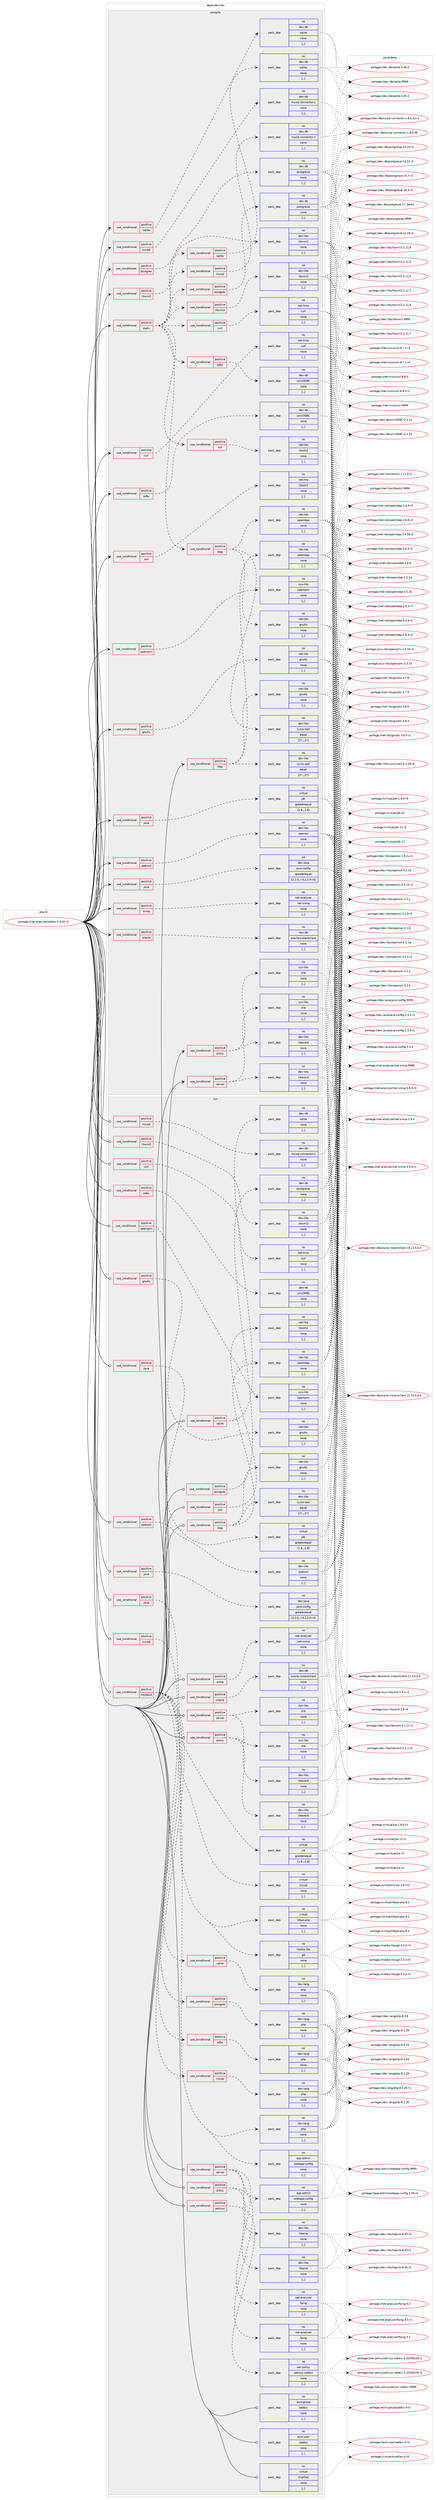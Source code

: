 digraph prolog {

# *************
# Graph options
# *************

newrank=true;
concentrate=true;
compound=true;
graph [rankdir=LR,fontname=Helvetica,fontsize=10,ranksep=1.5];#, ranksep=2.5, nodesep=0.2];
edge  [arrowhead=vee];
node  [fontname=Helvetica,fontsize=10];

# **********
# The ebuild
# **********

subgraph cluster_leftcol {
color=gray;
rank=same;
label=<<i>ebuild</i>>;
id [label="portage://net-analyzer/zabbix-5.0.42-r1", color=red, width=4, href="../net-analyzer/zabbix-5.0.42-r1.svg"];
}

# ****************
# The dependencies
# ****************

subgraph cluster_midcol {
color=gray;
label=<<i>dependencies</i>>;
subgraph cluster_compile {
fillcolor="#eeeeee";
style=filled;
label=<<i>compile</i>>;
subgraph cond86260 {
dependency334642 [label=<<TABLE BORDER="0" CELLBORDER="1" CELLSPACING="0" CELLPADDING="4"><TR><TD ROWSPAN="3" CELLPADDING="10">use_conditional</TD></TR><TR><TD>positive</TD></TR><TR><TD>curl</TD></TR></TABLE>>, shape=none, color=red];
subgraph pack245849 {
dependency334643 [label=<<TABLE BORDER="0" CELLBORDER="1" CELLSPACING="0" CELLPADDING="4" WIDTH="220"><TR><TD ROWSPAN="6" CELLPADDING="30">pack_dep</TD></TR><TR><TD WIDTH="110">no</TD></TR><TR><TD>net-misc</TD></TR><TR><TD>curl</TD></TR><TR><TD>none</TD></TR><TR><TD>[,,]</TD></TR></TABLE>>, shape=none, color=blue];
}
dependency334642:e -> dependency334643:w [weight=20,style="dashed",arrowhead="vee"];
}
id:e -> dependency334642:w [weight=20,style="solid",arrowhead="vee"];
subgraph cond86261 {
dependency334644 [label=<<TABLE BORDER="0" CELLBORDER="1" CELLSPACING="0" CELLPADDING="4"><TR><TD ROWSPAN="3" CELLPADDING="10">use_conditional</TD></TR><TR><TD>positive</TD></TR><TR><TD>gnutls</TD></TR></TABLE>>, shape=none, color=red];
subgraph pack245850 {
dependency334645 [label=<<TABLE BORDER="0" CELLBORDER="1" CELLSPACING="0" CELLPADDING="4" WIDTH="220"><TR><TD ROWSPAN="6" CELLPADDING="30">pack_dep</TD></TR><TR><TD WIDTH="110">no</TD></TR><TR><TD>net-libs</TD></TR><TR><TD>gnutls</TD></TR><TR><TD>none</TD></TR><TR><TD>[,,]</TD></TR></TABLE>>, shape=none, color=blue];
}
dependency334644:e -> dependency334645:w [weight=20,style="dashed",arrowhead="vee"];
}
id:e -> dependency334644:w [weight=20,style="solid",arrowhead="vee"];
subgraph cond86262 {
dependency334646 [label=<<TABLE BORDER="0" CELLBORDER="1" CELLSPACING="0" CELLPADDING="4"><TR><TD ROWSPAN="3" CELLPADDING="10">use_conditional</TD></TR><TR><TD>positive</TD></TR><TR><TD>java</TD></TR></TABLE>>, shape=none, color=red];
subgraph pack245851 {
dependency334647 [label=<<TABLE BORDER="0" CELLBORDER="1" CELLSPACING="0" CELLPADDING="4" WIDTH="220"><TR><TD ROWSPAN="6" CELLPADDING="30">pack_dep</TD></TR><TR><TD WIDTH="110">no</TD></TR><TR><TD>dev-java</TD></TR><TR><TD>java-config</TD></TR><TR><TD>greaterequal</TD></TR><TR><TD>[2.2.0,,-r3,2.2.0-r3]</TD></TR></TABLE>>, shape=none, color=blue];
}
dependency334646:e -> dependency334647:w [weight=20,style="dashed",arrowhead="vee"];
}
id:e -> dependency334646:w [weight=20,style="solid",arrowhead="vee"];
subgraph cond86263 {
dependency334648 [label=<<TABLE BORDER="0" CELLBORDER="1" CELLSPACING="0" CELLPADDING="4"><TR><TD ROWSPAN="3" CELLPADDING="10">use_conditional</TD></TR><TR><TD>positive</TD></TR><TR><TD>java</TD></TR></TABLE>>, shape=none, color=red];
subgraph pack245852 {
dependency334649 [label=<<TABLE BORDER="0" CELLBORDER="1" CELLSPACING="0" CELLPADDING="4" WIDTH="220"><TR><TD ROWSPAN="6" CELLPADDING="30">pack_dep</TD></TR><TR><TD WIDTH="110">no</TD></TR><TR><TD>virtual</TD></TR><TR><TD>jdk</TD></TR><TR><TD>greaterequal</TD></TR><TR><TD>[1.8,,,1.8]</TD></TR></TABLE>>, shape=none, color=blue];
}
dependency334648:e -> dependency334649:w [weight=20,style="dashed",arrowhead="vee"];
}
id:e -> dependency334648:w [weight=20,style="solid",arrowhead="vee"];
subgraph cond86264 {
dependency334650 [label=<<TABLE BORDER="0" CELLBORDER="1" CELLSPACING="0" CELLPADDING="4"><TR><TD ROWSPAN="3" CELLPADDING="10">use_conditional</TD></TR><TR><TD>positive</TD></TR><TR><TD>ldap</TD></TR></TABLE>>, shape=none, color=red];
subgraph pack245853 {
dependency334651 [label=<<TABLE BORDER="0" CELLBORDER="1" CELLSPACING="0" CELLPADDING="4" WIDTH="220"><TR><TD ROWSPAN="6" CELLPADDING="30">pack_dep</TD></TR><TR><TD WIDTH="110">no</TD></TR><TR><TD>dev-libs</TD></TR><TR><TD>cyrus-sasl</TD></TR><TR><TD>equal</TD></TR><TR><TD>[2*,,,2*]</TD></TR></TABLE>>, shape=none, color=blue];
}
dependency334650:e -> dependency334651:w [weight=20,style="dashed",arrowhead="vee"];
subgraph pack245854 {
dependency334652 [label=<<TABLE BORDER="0" CELLBORDER="1" CELLSPACING="0" CELLPADDING="4" WIDTH="220"><TR><TD ROWSPAN="6" CELLPADDING="30">pack_dep</TD></TR><TR><TD WIDTH="110">no</TD></TR><TR><TD>net-libs</TD></TR><TR><TD>gnutls</TD></TR><TR><TD>none</TD></TR><TR><TD>[,,]</TD></TR></TABLE>>, shape=none, color=blue];
}
dependency334650:e -> dependency334652:w [weight=20,style="dashed",arrowhead="vee"];
subgraph pack245855 {
dependency334653 [label=<<TABLE BORDER="0" CELLBORDER="1" CELLSPACING="0" CELLPADDING="4" WIDTH="220"><TR><TD ROWSPAN="6" CELLPADDING="30">pack_dep</TD></TR><TR><TD WIDTH="110">no</TD></TR><TR><TD>net-nds</TD></TR><TR><TD>openldap</TD></TR><TR><TD>none</TD></TR><TR><TD>[,,]</TD></TR></TABLE>>, shape=none, color=blue];
}
dependency334650:e -> dependency334653:w [weight=20,style="dashed",arrowhead="vee"];
}
id:e -> dependency334650:w [weight=20,style="solid",arrowhead="vee"];
subgraph cond86265 {
dependency334654 [label=<<TABLE BORDER="0" CELLBORDER="1" CELLSPACING="0" CELLPADDING="4"><TR><TD ROWSPAN="3" CELLPADDING="10">use_conditional</TD></TR><TR><TD>positive</TD></TR><TR><TD>libxml2</TD></TR></TABLE>>, shape=none, color=red];
subgraph pack245856 {
dependency334655 [label=<<TABLE BORDER="0" CELLBORDER="1" CELLSPACING="0" CELLPADDING="4" WIDTH="220"><TR><TD ROWSPAN="6" CELLPADDING="30">pack_dep</TD></TR><TR><TD WIDTH="110">no</TD></TR><TR><TD>dev-libs</TD></TR><TR><TD>libxml2</TD></TR><TR><TD>none</TD></TR><TR><TD>[,,]</TD></TR></TABLE>>, shape=none, color=blue];
}
dependency334654:e -> dependency334655:w [weight=20,style="dashed",arrowhead="vee"];
}
id:e -> dependency334654:w [weight=20,style="solid",arrowhead="vee"];
subgraph cond86266 {
dependency334656 [label=<<TABLE BORDER="0" CELLBORDER="1" CELLSPACING="0" CELLPADDING="4"><TR><TD ROWSPAN="3" CELLPADDING="10">use_conditional</TD></TR><TR><TD>positive</TD></TR><TR><TD>mysql</TD></TR></TABLE>>, shape=none, color=red];
subgraph pack245857 {
dependency334657 [label=<<TABLE BORDER="0" CELLBORDER="1" CELLSPACING="0" CELLPADDING="4" WIDTH="220"><TR><TD ROWSPAN="6" CELLPADDING="30">pack_dep</TD></TR><TR><TD WIDTH="110">no</TD></TR><TR><TD>dev-db</TD></TR><TR><TD>mysql-connector-c</TD></TR><TR><TD>none</TD></TR><TR><TD>[,,]</TD></TR></TABLE>>, shape=none, color=blue];
}
dependency334656:e -> dependency334657:w [weight=20,style="dashed",arrowhead="vee"];
}
id:e -> dependency334656:w [weight=20,style="solid",arrowhead="vee"];
subgraph cond86267 {
dependency334658 [label=<<TABLE BORDER="0" CELLBORDER="1" CELLSPACING="0" CELLPADDING="4"><TR><TD ROWSPAN="3" CELLPADDING="10">use_conditional</TD></TR><TR><TD>positive</TD></TR><TR><TD>odbc</TD></TR></TABLE>>, shape=none, color=red];
subgraph pack245858 {
dependency334659 [label=<<TABLE BORDER="0" CELLBORDER="1" CELLSPACING="0" CELLPADDING="4" WIDTH="220"><TR><TD ROWSPAN="6" CELLPADDING="30">pack_dep</TD></TR><TR><TD WIDTH="110">no</TD></TR><TR><TD>dev-db</TD></TR><TR><TD>unixODBC</TD></TR><TR><TD>none</TD></TR><TR><TD>[,,]</TD></TR></TABLE>>, shape=none, color=blue];
}
dependency334658:e -> dependency334659:w [weight=20,style="dashed",arrowhead="vee"];
}
id:e -> dependency334658:w [weight=20,style="solid",arrowhead="vee"];
subgraph cond86268 {
dependency334660 [label=<<TABLE BORDER="0" CELLBORDER="1" CELLSPACING="0" CELLPADDING="4"><TR><TD ROWSPAN="3" CELLPADDING="10">use_conditional</TD></TR><TR><TD>positive</TD></TR><TR><TD>openipmi</TD></TR></TABLE>>, shape=none, color=red];
subgraph pack245859 {
dependency334661 [label=<<TABLE BORDER="0" CELLBORDER="1" CELLSPACING="0" CELLPADDING="4" WIDTH="220"><TR><TD ROWSPAN="6" CELLPADDING="30">pack_dep</TD></TR><TR><TD WIDTH="110">no</TD></TR><TR><TD>sys-libs</TD></TR><TR><TD>openipmi</TD></TR><TR><TD>none</TD></TR><TR><TD>[,,]</TD></TR></TABLE>>, shape=none, color=blue];
}
dependency334660:e -> dependency334661:w [weight=20,style="dashed",arrowhead="vee"];
}
id:e -> dependency334660:w [weight=20,style="solid",arrowhead="vee"];
subgraph cond86269 {
dependency334662 [label=<<TABLE BORDER="0" CELLBORDER="1" CELLSPACING="0" CELLPADDING="4"><TR><TD ROWSPAN="3" CELLPADDING="10">use_conditional</TD></TR><TR><TD>positive</TD></TR><TR><TD>openssl</TD></TR></TABLE>>, shape=none, color=red];
subgraph pack245860 {
dependency334663 [label=<<TABLE BORDER="0" CELLBORDER="1" CELLSPACING="0" CELLPADDING="4" WIDTH="220"><TR><TD ROWSPAN="6" CELLPADDING="30">pack_dep</TD></TR><TR><TD WIDTH="110">no</TD></TR><TR><TD>dev-libs</TD></TR><TR><TD>openssl</TD></TR><TR><TD>none</TD></TR><TR><TD>[,,]</TD></TR></TABLE>>, shape=none, color=blue];
}
dependency334662:e -> dependency334663:w [weight=20,style="dashed",arrowhead="vee"];
}
id:e -> dependency334662:w [weight=20,style="solid",arrowhead="vee"];
subgraph cond86270 {
dependency334664 [label=<<TABLE BORDER="0" CELLBORDER="1" CELLSPACING="0" CELLPADDING="4"><TR><TD ROWSPAN="3" CELLPADDING="10">use_conditional</TD></TR><TR><TD>positive</TD></TR><TR><TD>oracle</TD></TR></TABLE>>, shape=none, color=red];
subgraph pack245861 {
dependency334665 [label=<<TABLE BORDER="0" CELLBORDER="1" CELLSPACING="0" CELLPADDING="4" WIDTH="220"><TR><TD ROWSPAN="6" CELLPADDING="30">pack_dep</TD></TR><TR><TD WIDTH="110">no</TD></TR><TR><TD>dev-db</TD></TR><TR><TD>oracle-instantclient</TD></TR><TR><TD>none</TD></TR><TR><TD>[,,]</TD></TR></TABLE>>, shape=none, color=blue];
}
dependency334664:e -> dependency334665:w [weight=20,style="dashed",arrowhead="vee"];
}
id:e -> dependency334664:w [weight=20,style="solid",arrowhead="vee"];
subgraph cond86271 {
dependency334666 [label=<<TABLE BORDER="0" CELLBORDER="1" CELLSPACING="0" CELLPADDING="4"><TR><TD ROWSPAN="3" CELLPADDING="10">use_conditional</TD></TR><TR><TD>positive</TD></TR><TR><TD>postgres</TD></TR></TABLE>>, shape=none, color=red];
subgraph pack245862 {
dependency334667 [label=<<TABLE BORDER="0" CELLBORDER="1" CELLSPACING="0" CELLPADDING="4" WIDTH="220"><TR><TD ROWSPAN="6" CELLPADDING="30">pack_dep</TD></TR><TR><TD WIDTH="110">no</TD></TR><TR><TD>dev-db</TD></TR><TR><TD>postgresql</TD></TR><TR><TD>none</TD></TR><TR><TD>[,,]</TD></TR></TABLE>>, shape=none, color=blue];
}
dependency334666:e -> dependency334667:w [weight=20,style="dashed",arrowhead="vee"];
}
id:e -> dependency334666:w [weight=20,style="solid",arrowhead="vee"];
subgraph cond86272 {
dependency334668 [label=<<TABLE BORDER="0" CELLBORDER="1" CELLSPACING="0" CELLPADDING="4"><TR><TD ROWSPAN="3" CELLPADDING="10">use_conditional</TD></TR><TR><TD>positive</TD></TR><TR><TD>proxy</TD></TR></TABLE>>, shape=none, color=red];
subgraph pack245863 {
dependency334669 [label=<<TABLE BORDER="0" CELLBORDER="1" CELLSPACING="0" CELLPADDING="4" WIDTH="220"><TR><TD ROWSPAN="6" CELLPADDING="30">pack_dep</TD></TR><TR><TD WIDTH="110">no</TD></TR><TR><TD>dev-libs</TD></TR><TR><TD>libevent</TD></TR><TR><TD>none</TD></TR><TR><TD>[,,]</TD></TR></TABLE>>, shape=none, color=blue];
}
dependency334668:e -> dependency334669:w [weight=20,style="dashed",arrowhead="vee"];
subgraph pack245864 {
dependency334670 [label=<<TABLE BORDER="0" CELLBORDER="1" CELLSPACING="0" CELLPADDING="4" WIDTH="220"><TR><TD ROWSPAN="6" CELLPADDING="30">pack_dep</TD></TR><TR><TD WIDTH="110">no</TD></TR><TR><TD>sys-libs</TD></TR><TR><TD>zlib</TD></TR><TR><TD>none</TD></TR><TR><TD>[,,]</TD></TR></TABLE>>, shape=none, color=blue];
}
dependency334668:e -> dependency334670:w [weight=20,style="dashed",arrowhead="vee"];
}
id:e -> dependency334668:w [weight=20,style="solid",arrowhead="vee"];
subgraph cond86273 {
dependency334671 [label=<<TABLE BORDER="0" CELLBORDER="1" CELLSPACING="0" CELLPADDING="4"><TR><TD ROWSPAN="3" CELLPADDING="10">use_conditional</TD></TR><TR><TD>positive</TD></TR><TR><TD>server</TD></TR></TABLE>>, shape=none, color=red];
subgraph pack245865 {
dependency334672 [label=<<TABLE BORDER="0" CELLBORDER="1" CELLSPACING="0" CELLPADDING="4" WIDTH="220"><TR><TD ROWSPAN="6" CELLPADDING="30">pack_dep</TD></TR><TR><TD WIDTH="110">no</TD></TR><TR><TD>dev-libs</TD></TR><TR><TD>libevent</TD></TR><TR><TD>none</TD></TR><TR><TD>[,,]</TD></TR></TABLE>>, shape=none, color=blue];
}
dependency334671:e -> dependency334672:w [weight=20,style="dashed",arrowhead="vee"];
subgraph pack245866 {
dependency334673 [label=<<TABLE BORDER="0" CELLBORDER="1" CELLSPACING="0" CELLPADDING="4" WIDTH="220"><TR><TD ROWSPAN="6" CELLPADDING="30">pack_dep</TD></TR><TR><TD WIDTH="110">no</TD></TR><TR><TD>sys-libs</TD></TR><TR><TD>zlib</TD></TR><TR><TD>none</TD></TR><TR><TD>[,,]</TD></TR></TABLE>>, shape=none, color=blue];
}
dependency334671:e -> dependency334673:w [weight=20,style="dashed",arrowhead="vee"];
}
id:e -> dependency334671:w [weight=20,style="solid",arrowhead="vee"];
subgraph cond86274 {
dependency334674 [label=<<TABLE BORDER="0" CELLBORDER="1" CELLSPACING="0" CELLPADDING="4"><TR><TD ROWSPAN="3" CELLPADDING="10">use_conditional</TD></TR><TR><TD>positive</TD></TR><TR><TD>snmp</TD></TR></TABLE>>, shape=none, color=red];
subgraph pack245867 {
dependency334675 [label=<<TABLE BORDER="0" CELLBORDER="1" CELLSPACING="0" CELLPADDING="4" WIDTH="220"><TR><TD ROWSPAN="6" CELLPADDING="30">pack_dep</TD></TR><TR><TD WIDTH="110">no</TD></TR><TR><TD>net-analyzer</TD></TR><TR><TD>net-snmp</TD></TR><TR><TD>none</TD></TR><TR><TD>[,,]</TD></TR></TABLE>>, shape=none, color=blue];
}
dependency334674:e -> dependency334675:w [weight=20,style="dashed",arrowhead="vee"];
}
id:e -> dependency334674:w [weight=20,style="solid",arrowhead="vee"];
subgraph cond86275 {
dependency334676 [label=<<TABLE BORDER="0" CELLBORDER="1" CELLSPACING="0" CELLPADDING="4"><TR><TD ROWSPAN="3" CELLPADDING="10">use_conditional</TD></TR><TR><TD>positive</TD></TR><TR><TD>sqlite</TD></TR></TABLE>>, shape=none, color=red];
subgraph pack245868 {
dependency334677 [label=<<TABLE BORDER="0" CELLBORDER="1" CELLSPACING="0" CELLPADDING="4" WIDTH="220"><TR><TD ROWSPAN="6" CELLPADDING="30">pack_dep</TD></TR><TR><TD WIDTH="110">no</TD></TR><TR><TD>dev-db</TD></TR><TR><TD>sqlite</TD></TR><TR><TD>none</TD></TR><TR><TD>[,,]</TD></TR></TABLE>>, shape=none, color=blue];
}
dependency334676:e -> dependency334677:w [weight=20,style="dashed",arrowhead="vee"];
}
id:e -> dependency334676:w [weight=20,style="solid",arrowhead="vee"];
subgraph cond86276 {
dependency334678 [label=<<TABLE BORDER="0" CELLBORDER="1" CELLSPACING="0" CELLPADDING="4"><TR><TD ROWSPAN="3" CELLPADDING="10">use_conditional</TD></TR><TR><TD>positive</TD></TR><TR><TD>ssh</TD></TR></TABLE>>, shape=none, color=red];
subgraph pack245869 {
dependency334679 [label=<<TABLE BORDER="0" CELLBORDER="1" CELLSPACING="0" CELLPADDING="4" WIDTH="220"><TR><TD ROWSPAN="6" CELLPADDING="30">pack_dep</TD></TR><TR><TD WIDTH="110">no</TD></TR><TR><TD>net-libs</TD></TR><TR><TD>libssh2</TD></TR><TR><TD>none</TD></TR><TR><TD>[,,]</TD></TR></TABLE>>, shape=none, color=blue];
}
dependency334678:e -> dependency334679:w [weight=20,style="dashed",arrowhead="vee"];
}
id:e -> dependency334678:w [weight=20,style="solid",arrowhead="vee"];
subgraph cond86277 {
dependency334680 [label=<<TABLE BORDER="0" CELLBORDER="1" CELLSPACING="0" CELLPADDING="4"><TR><TD ROWSPAN="3" CELLPADDING="10">use_conditional</TD></TR><TR><TD>positive</TD></TR><TR><TD>static</TD></TR></TABLE>>, shape=none, color=red];
subgraph cond86278 {
dependency334681 [label=<<TABLE BORDER="0" CELLBORDER="1" CELLSPACING="0" CELLPADDING="4"><TR><TD ROWSPAN="3" CELLPADDING="10">use_conditional</TD></TR><TR><TD>positive</TD></TR><TR><TD>curl</TD></TR></TABLE>>, shape=none, color=red];
subgraph pack245870 {
dependency334682 [label=<<TABLE BORDER="0" CELLBORDER="1" CELLSPACING="0" CELLPADDING="4" WIDTH="220"><TR><TD ROWSPAN="6" CELLPADDING="30">pack_dep</TD></TR><TR><TD WIDTH="110">no</TD></TR><TR><TD>net-misc</TD></TR><TR><TD>curl</TD></TR><TR><TD>none</TD></TR><TR><TD>[,,]</TD></TR></TABLE>>, shape=none, color=blue];
}
dependency334681:e -> dependency334682:w [weight=20,style="dashed",arrowhead="vee"];
}
dependency334680:e -> dependency334681:w [weight=20,style="dashed",arrowhead="vee"];
subgraph cond86279 {
dependency334683 [label=<<TABLE BORDER="0" CELLBORDER="1" CELLSPACING="0" CELLPADDING="4"><TR><TD ROWSPAN="3" CELLPADDING="10">use_conditional</TD></TR><TR><TD>positive</TD></TR><TR><TD>ldap</TD></TR></TABLE>>, shape=none, color=red];
subgraph pack245871 {
dependency334684 [label=<<TABLE BORDER="0" CELLBORDER="1" CELLSPACING="0" CELLPADDING="4" WIDTH="220"><TR><TD ROWSPAN="6" CELLPADDING="30">pack_dep</TD></TR><TR><TD WIDTH="110">no</TD></TR><TR><TD>dev-libs</TD></TR><TR><TD>cyrus-sasl</TD></TR><TR><TD>equal</TD></TR><TR><TD>[2*,,,2*]</TD></TR></TABLE>>, shape=none, color=blue];
}
dependency334683:e -> dependency334684:w [weight=20,style="dashed",arrowhead="vee"];
subgraph pack245872 {
dependency334685 [label=<<TABLE BORDER="0" CELLBORDER="1" CELLSPACING="0" CELLPADDING="4" WIDTH="220"><TR><TD ROWSPAN="6" CELLPADDING="30">pack_dep</TD></TR><TR><TD WIDTH="110">no</TD></TR><TR><TD>net-libs</TD></TR><TR><TD>gnutls</TD></TR><TR><TD>none</TD></TR><TR><TD>[,,]</TD></TR></TABLE>>, shape=none, color=blue];
}
dependency334683:e -> dependency334685:w [weight=20,style="dashed",arrowhead="vee"];
subgraph pack245873 {
dependency334686 [label=<<TABLE BORDER="0" CELLBORDER="1" CELLSPACING="0" CELLPADDING="4" WIDTH="220"><TR><TD ROWSPAN="6" CELLPADDING="30">pack_dep</TD></TR><TR><TD WIDTH="110">no</TD></TR><TR><TD>net-nds</TD></TR><TR><TD>openldap</TD></TR><TR><TD>none</TD></TR><TR><TD>[,,]</TD></TR></TABLE>>, shape=none, color=blue];
}
dependency334683:e -> dependency334686:w [weight=20,style="dashed",arrowhead="vee"];
}
dependency334680:e -> dependency334683:w [weight=20,style="dashed",arrowhead="vee"];
subgraph cond86280 {
dependency334687 [label=<<TABLE BORDER="0" CELLBORDER="1" CELLSPACING="0" CELLPADDING="4"><TR><TD ROWSPAN="3" CELLPADDING="10">use_conditional</TD></TR><TR><TD>positive</TD></TR><TR><TD>libxml2</TD></TR></TABLE>>, shape=none, color=red];
subgraph pack245874 {
dependency334688 [label=<<TABLE BORDER="0" CELLBORDER="1" CELLSPACING="0" CELLPADDING="4" WIDTH="220"><TR><TD ROWSPAN="6" CELLPADDING="30">pack_dep</TD></TR><TR><TD WIDTH="110">no</TD></TR><TR><TD>dev-libs</TD></TR><TR><TD>libxml2</TD></TR><TR><TD>none</TD></TR><TR><TD>[,,]</TD></TR></TABLE>>, shape=none, color=blue];
}
dependency334687:e -> dependency334688:w [weight=20,style="dashed",arrowhead="vee"];
}
dependency334680:e -> dependency334687:w [weight=20,style="dashed",arrowhead="vee"];
subgraph cond86281 {
dependency334689 [label=<<TABLE BORDER="0" CELLBORDER="1" CELLSPACING="0" CELLPADDING="4"><TR><TD ROWSPAN="3" CELLPADDING="10">use_conditional</TD></TR><TR><TD>positive</TD></TR><TR><TD>mysql</TD></TR></TABLE>>, shape=none, color=red];
subgraph pack245875 {
dependency334690 [label=<<TABLE BORDER="0" CELLBORDER="1" CELLSPACING="0" CELLPADDING="4" WIDTH="220"><TR><TD ROWSPAN="6" CELLPADDING="30">pack_dep</TD></TR><TR><TD WIDTH="110">no</TD></TR><TR><TD>dev-db</TD></TR><TR><TD>mysql-connector-c</TD></TR><TR><TD>none</TD></TR><TR><TD>[,,]</TD></TR></TABLE>>, shape=none, color=blue];
}
dependency334689:e -> dependency334690:w [weight=20,style="dashed",arrowhead="vee"];
}
dependency334680:e -> dependency334689:w [weight=20,style="dashed",arrowhead="vee"];
subgraph cond86282 {
dependency334691 [label=<<TABLE BORDER="0" CELLBORDER="1" CELLSPACING="0" CELLPADDING="4"><TR><TD ROWSPAN="3" CELLPADDING="10">use_conditional</TD></TR><TR><TD>positive</TD></TR><TR><TD>odbc</TD></TR></TABLE>>, shape=none, color=red];
subgraph pack245876 {
dependency334692 [label=<<TABLE BORDER="0" CELLBORDER="1" CELLSPACING="0" CELLPADDING="4" WIDTH="220"><TR><TD ROWSPAN="6" CELLPADDING="30">pack_dep</TD></TR><TR><TD WIDTH="110">no</TD></TR><TR><TD>dev-db</TD></TR><TR><TD>unixODBC</TD></TR><TR><TD>none</TD></TR><TR><TD>[,,]</TD></TR></TABLE>>, shape=none, color=blue];
}
dependency334691:e -> dependency334692:w [weight=20,style="dashed",arrowhead="vee"];
}
dependency334680:e -> dependency334691:w [weight=20,style="dashed",arrowhead="vee"];
subgraph cond86283 {
dependency334693 [label=<<TABLE BORDER="0" CELLBORDER="1" CELLSPACING="0" CELLPADDING="4"><TR><TD ROWSPAN="3" CELLPADDING="10">use_conditional</TD></TR><TR><TD>positive</TD></TR><TR><TD>postgres</TD></TR></TABLE>>, shape=none, color=red];
subgraph pack245877 {
dependency334694 [label=<<TABLE BORDER="0" CELLBORDER="1" CELLSPACING="0" CELLPADDING="4" WIDTH="220"><TR><TD ROWSPAN="6" CELLPADDING="30">pack_dep</TD></TR><TR><TD WIDTH="110">no</TD></TR><TR><TD>dev-db</TD></TR><TR><TD>postgresql</TD></TR><TR><TD>none</TD></TR><TR><TD>[,,]</TD></TR></TABLE>>, shape=none, color=blue];
}
dependency334693:e -> dependency334694:w [weight=20,style="dashed",arrowhead="vee"];
}
dependency334680:e -> dependency334693:w [weight=20,style="dashed",arrowhead="vee"];
subgraph cond86284 {
dependency334695 [label=<<TABLE BORDER="0" CELLBORDER="1" CELLSPACING="0" CELLPADDING="4"><TR><TD ROWSPAN="3" CELLPADDING="10">use_conditional</TD></TR><TR><TD>positive</TD></TR><TR><TD>sqlite</TD></TR></TABLE>>, shape=none, color=red];
subgraph pack245878 {
dependency334696 [label=<<TABLE BORDER="0" CELLBORDER="1" CELLSPACING="0" CELLPADDING="4" WIDTH="220"><TR><TD ROWSPAN="6" CELLPADDING="30">pack_dep</TD></TR><TR><TD WIDTH="110">no</TD></TR><TR><TD>dev-db</TD></TR><TR><TD>sqlite</TD></TR><TR><TD>none</TD></TR><TR><TD>[,,]</TD></TR></TABLE>>, shape=none, color=blue];
}
dependency334695:e -> dependency334696:w [weight=20,style="dashed",arrowhead="vee"];
}
dependency334680:e -> dependency334695:w [weight=20,style="dashed",arrowhead="vee"];
subgraph cond86285 {
dependency334697 [label=<<TABLE BORDER="0" CELLBORDER="1" CELLSPACING="0" CELLPADDING="4"><TR><TD ROWSPAN="3" CELLPADDING="10">use_conditional</TD></TR><TR><TD>positive</TD></TR><TR><TD>ssh</TD></TR></TABLE>>, shape=none, color=red];
subgraph pack245879 {
dependency334698 [label=<<TABLE BORDER="0" CELLBORDER="1" CELLSPACING="0" CELLPADDING="4" WIDTH="220"><TR><TD ROWSPAN="6" CELLPADDING="30">pack_dep</TD></TR><TR><TD WIDTH="110">no</TD></TR><TR><TD>net-libs</TD></TR><TR><TD>libssh2</TD></TR><TR><TD>none</TD></TR><TR><TD>[,,]</TD></TR></TABLE>>, shape=none, color=blue];
}
dependency334697:e -> dependency334698:w [weight=20,style="dashed",arrowhead="vee"];
}
dependency334680:e -> dependency334697:w [weight=20,style="dashed",arrowhead="vee"];
}
id:e -> dependency334680:w [weight=20,style="solid",arrowhead="vee"];
}
subgraph cluster_compileandrun {
fillcolor="#eeeeee";
style=filled;
label=<<i>compile and run</i>>;
}
subgraph cluster_run {
fillcolor="#eeeeee";
style=filled;
label=<<i>run</i>>;
subgraph cond86286 {
dependency334699 [label=<<TABLE BORDER="0" CELLBORDER="1" CELLSPACING="0" CELLPADDING="4"><TR><TD ROWSPAN="3" CELLPADDING="10">use_conditional</TD></TR><TR><TD>positive</TD></TR><TR><TD>curl</TD></TR></TABLE>>, shape=none, color=red];
subgraph pack245880 {
dependency334700 [label=<<TABLE BORDER="0" CELLBORDER="1" CELLSPACING="0" CELLPADDING="4" WIDTH="220"><TR><TD ROWSPAN="6" CELLPADDING="30">pack_dep</TD></TR><TR><TD WIDTH="110">no</TD></TR><TR><TD>net-misc</TD></TR><TR><TD>curl</TD></TR><TR><TD>none</TD></TR><TR><TD>[,,]</TD></TR></TABLE>>, shape=none, color=blue];
}
dependency334699:e -> dependency334700:w [weight=20,style="dashed",arrowhead="vee"];
}
id:e -> dependency334699:w [weight=20,style="solid",arrowhead="odot"];
subgraph cond86287 {
dependency334701 [label=<<TABLE BORDER="0" CELLBORDER="1" CELLSPACING="0" CELLPADDING="4"><TR><TD ROWSPAN="3" CELLPADDING="10">use_conditional</TD></TR><TR><TD>positive</TD></TR><TR><TD>frontend</TD></TR></TABLE>>, shape=none, color=red];
subgraph pack245881 {
dependency334702 [label=<<TABLE BORDER="0" CELLBORDER="1" CELLSPACING="0" CELLPADDING="4" WIDTH="220"><TR><TD ROWSPAN="6" CELLPADDING="30">pack_dep</TD></TR><TR><TD WIDTH="110">no</TD></TR><TR><TD>app-admin</TD></TR><TR><TD>webapp-config</TD></TR><TR><TD>none</TD></TR><TR><TD>[,,]</TD></TR></TABLE>>, shape=none, color=blue];
}
dependency334701:e -> dependency334702:w [weight=20,style="dashed",arrowhead="vee"];
subgraph pack245882 {
dependency334703 [label=<<TABLE BORDER="0" CELLBORDER="1" CELLSPACING="0" CELLPADDING="4" WIDTH="220"><TR><TD ROWSPAN="6" CELLPADDING="30">pack_dep</TD></TR><TR><TD WIDTH="110">no</TD></TR><TR><TD>dev-lang</TD></TR><TR><TD>php</TD></TR><TR><TD>none</TD></TR><TR><TD>[,,]</TD></TR></TABLE>>, shape=none, color=blue];
}
dependency334701:e -> dependency334703:w [weight=20,style="dashed",arrowhead="vee"];
subgraph pack245883 {
dependency334704 [label=<<TABLE BORDER="0" CELLBORDER="1" CELLSPACING="0" CELLPADDING="4" WIDTH="220"><TR><TD ROWSPAN="6" CELLPADDING="30">pack_dep</TD></TR><TR><TD WIDTH="110">no</TD></TR><TR><TD>media-libs</TD></TR><TR><TD>gd</TD></TR><TR><TD>none</TD></TR><TR><TD>[,,]</TD></TR></TABLE>>, shape=none, color=blue];
}
dependency334701:e -> dependency334704:w [weight=20,style="dashed",arrowhead="vee"];
subgraph pack245884 {
dependency334705 [label=<<TABLE BORDER="0" CELLBORDER="1" CELLSPACING="0" CELLPADDING="4" WIDTH="220"><TR><TD ROWSPAN="6" CELLPADDING="30">pack_dep</TD></TR><TR><TD WIDTH="110">no</TD></TR><TR><TD>virtual</TD></TR><TR><TD>httpd-php</TD></TR><TR><TD>none</TD></TR><TR><TD>[,,]</TD></TR></TABLE>>, shape=none, color=blue];
}
dependency334701:e -> dependency334705:w [weight=20,style="dashed",arrowhead="vee"];
subgraph cond86288 {
dependency334706 [label=<<TABLE BORDER="0" CELLBORDER="1" CELLSPACING="0" CELLPADDING="4"><TR><TD ROWSPAN="3" CELLPADDING="10">use_conditional</TD></TR><TR><TD>positive</TD></TR><TR><TD>mysql</TD></TR></TABLE>>, shape=none, color=red];
subgraph pack245885 {
dependency334707 [label=<<TABLE BORDER="0" CELLBORDER="1" CELLSPACING="0" CELLPADDING="4" WIDTH="220"><TR><TD ROWSPAN="6" CELLPADDING="30">pack_dep</TD></TR><TR><TD WIDTH="110">no</TD></TR><TR><TD>dev-lang</TD></TR><TR><TD>php</TD></TR><TR><TD>none</TD></TR><TR><TD>[,,]</TD></TR></TABLE>>, shape=none, color=blue];
}
dependency334706:e -> dependency334707:w [weight=20,style="dashed",arrowhead="vee"];
}
dependency334701:e -> dependency334706:w [weight=20,style="dashed",arrowhead="vee"];
subgraph cond86289 {
dependency334708 [label=<<TABLE BORDER="0" CELLBORDER="1" CELLSPACING="0" CELLPADDING="4"><TR><TD ROWSPAN="3" CELLPADDING="10">use_conditional</TD></TR><TR><TD>positive</TD></TR><TR><TD>odbc</TD></TR></TABLE>>, shape=none, color=red];
subgraph pack245886 {
dependency334709 [label=<<TABLE BORDER="0" CELLBORDER="1" CELLSPACING="0" CELLPADDING="4" WIDTH="220"><TR><TD ROWSPAN="6" CELLPADDING="30">pack_dep</TD></TR><TR><TD WIDTH="110">no</TD></TR><TR><TD>dev-lang</TD></TR><TR><TD>php</TD></TR><TR><TD>none</TD></TR><TR><TD>[,,]</TD></TR></TABLE>>, shape=none, color=blue];
}
dependency334708:e -> dependency334709:w [weight=20,style="dashed",arrowhead="vee"];
}
dependency334701:e -> dependency334708:w [weight=20,style="dashed",arrowhead="vee"];
subgraph cond86290 {
dependency334710 [label=<<TABLE BORDER="0" CELLBORDER="1" CELLSPACING="0" CELLPADDING="4"><TR><TD ROWSPAN="3" CELLPADDING="10">use_conditional</TD></TR><TR><TD>positive</TD></TR><TR><TD>postgres</TD></TR></TABLE>>, shape=none, color=red];
subgraph pack245887 {
dependency334711 [label=<<TABLE BORDER="0" CELLBORDER="1" CELLSPACING="0" CELLPADDING="4" WIDTH="220"><TR><TD ROWSPAN="6" CELLPADDING="30">pack_dep</TD></TR><TR><TD WIDTH="110">no</TD></TR><TR><TD>dev-lang</TD></TR><TR><TD>php</TD></TR><TR><TD>none</TD></TR><TR><TD>[,,]</TD></TR></TABLE>>, shape=none, color=blue];
}
dependency334710:e -> dependency334711:w [weight=20,style="dashed",arrowhead="vee"];
}
dependency334701:e -> dependency334710:w [weight=20,style="dashed",arrowhead="vee"];
subgraph cond86291 {
dependency334712 [label=<<TABLE BORDER="0" CELLBORDER="1" CELLSPACING="0" CELLPADDING="4"><TR><TD ROWSPAN="3" CELLPADDING="10">use_conditional</TD></TR><TR><TD>positive</TD></TR><TR><TD>sqlite</TD></TR></TABLE>>, shape=none, color=red];
subgraph pack245888 {
dependency334713 [label=<<TABLE BORDER="0" CELLBORDER="1" CELLSPACING="0" CELLPADDING="4" WIDTH="220"><TR><TD ROWSPAN="6" CELLPADDING="30">pack_dep</TD></TR><TR><TD WIDTH="110">no</TD></TR><TR><TD>dev-lang</TD></TR><TR><TD>php</TD></TR><TR><TD>none</TD></TR><TR><TD>[,,]</TD></TR></TABLE>>, shape=none, color=blue];
}
dependency334712:e -> dependency334713:w [weight=20,style="dashed",arrowhead="vee"];
}
dependency334701:e -> dependency334712:w [weight=20,style="dashed",arrowhead="vee"];
}
id:e -> dependency334701:w [weight=20,style="solid",arrowhead="odot"];
subgraph cond86292 {
dependency334714 [label=<<TABLE BORDER="0" CELLBORDER="1" CELLSPACING="0" CELLPADDING="4"><TR><TD ROWSPAN="3" CELLPADDING="10">use_conditional</TD></TR><TR><TD>positive</TD></TR><TR><TD>gnutls</TD></TR></TABLE>>, shape=none, color=red];
subgraph pack245889 {
dependency334715 [label=<<TABLE BORDER="0" CELLBORDER="1" CELLSPACING="0" CELLPADDING="4" WIDTH="220"><TR><TD ROWSPAN="6" CELLPADDING="30">pack_dep</TD></TR><TR><TD WIDTH="110">no</TD></TR><TR><TD>net-libs</TD></TR><TR><TD>gnutls</TD></TR><TR><TD>none</TD></TR><TR><TD>[,,]</TD></TR></TABLE>>, shape=none, color=blue];
}
dependency334714:e -> dependency334715:w [weight=20,style="dashed",arrowhead="vee"];
}
id:e -> dependency334714:w [weight=20,style="solid",arrowhead="odot"];
subgraph cond86293 {
dependency334716 [label=<<TABLE BORDER="0" CELLBORDER="1" CELLSPACING="0" CELLPADDING="4"><TR><TD ROWSPAN="3" CELLPADDING="10">use_conditional</TD></TR><TR><TD>positive</TD></TR><TR><TD>java</TD></TR></TABLE>>, shape=none, color=red];
subgraph pack245890 {
dependency334717 [label=<<TABLE BORDER="0" CELLBORDER="1" CELLSPACING="0" CELLPADDING="4" WIDTH="220"><TR><TD ROWSPAN="6" CELLPADDING="30">pack_dep</TD></TR><TR><TD WIDTH="110">no</TD></TR><TR><TD>dev-java</TD></TR><TR><TD>java-config</TD></TR><TR><TD>greaterequal</TD></TR><TR><TD>[2.2.0,,-r3,2.2.0-r3]</TD></TR></TABLE>>, shape=none, color=blue];
}
dependency334716:e -> dependency334717:w [weight=20,style="dashed",arrowhead="vee"];
}
id:e -> dependency334716:w [weight=20,style="solid",arrowhead="odot"];
subgraph cond86294 {
dependency334718 [label=<<TABLE BORDER="0" CELLBORDER="1" CELLSPACING="0" CELLPADDING="4"><TR><TD ROWSPAN="3" CELLPADDING="10">use_conditional</TD></TR><TR><TD>positive</TD></TR><TR><TD>java</TD></TR></TABLE>>, shape=none, color=red];
subgraph pack245891 {
dependency334719 [label=<<TABLE BORDER="0" CELLBORDER="1" CELLSPACING="0" CELLPADDING="4" WIDTH="220"><TR><TD ROWSPAN="6" CELLPADDING="30">pack_dep</TD></TR><TR><TD WIDTH="110">no</TD></TR><TR><TD>virtual</TD></TR><TR><TD>jdk</TD></TR><TR><TD>greaterequal</TD></TR><TR><TD>[1.8,,,1.8]</TD></TR></TABLE>>, shape=none, color=blue];
}
dependency334718:e -> dependency334719:w [weight=20,style="dashed",arrowhead="vee"];
}
id:e -> dependency334718:w [weight=20,style="solid",arrowhead="odot"];
subgraph cond86295 {
dependency334720 [label=<<TABLE BORDER="0" CELLBORDER="1" CELLSPACING="0" CELLPADDING="4"><TR><TD ROWSPAN="3" CELLPADDING="10">use_conditional</TD></TR><TR><TD>positive</TD></TR><TR><TD>java</TD></TR></TABLE>>, shape=none, color=red];
subgraph pack245892 {
dependency334721 [label=<<TABLE BORDER="0" CELLBORDER="1" CELLSPACING="0" CELLPADDING="4" WIDTH="220"><TR><TD ROWSPAN="6" CELLPADDING="30">pack_dep</TD></TR><TR><TD WIDTH="110">no</TD></TR><TR><TD>virtual</TD></TR><TR><TD>jre</TD></TR><TR><TD>greaterequal</TD></TR><TR><TD>[1.8,,,1.8]</TD></TR></TABLE>>, shape=none, color=blue];
}
dependency334720:e -> dependency334721:w [weight=20,style="dashed",arrowhead="vee"];
}
id:e -> dependency334720:w [weight=20,style="solid",arrowhead="odot"];
subgraph cond86296 {
dependency334722 [label=<<TABLE BORDER="0" CELLBORDER="1" CELLSPACING="0" CELLPADDING="4"><TR><TD ROWSPAN="3" CELLPADDING="10">use_conditional</TD></TR><TR><TD>positive</TD></TR><TR><TD>ldap</TD></TR></TABLE>>, shape=none, color=red];
subgraph pack245893 {
dependency334723 [label=<<TABLE BORDER="0" CELLBORDER="1" CELLSPACING="0" CELLPADDING="4" WIDTH="220"><TR><TD ROWSPAN="6" CELLPADDING="30">pack_dep</TD></TR><TR><TD WIDTH="110">no</TD></TR><TR><TD>dev-libs</TD></TR><TR><TD>cyrus-sasl</TD></TR><TR><TD>equal</TD></TR><TR><TD>[2*,,,2*]</TD></TR></TABLE>>, shape=none, color=blue];
}
dependency334722:e -> dependency334723:w [weight=20,style="dashed",arrowhead="vee"];
subgraph pack245894 {
dependency334724 [label=<<TABLE BORDER="0" CELLBORDER="1" CELLSPACING="0" CELLPADDING="4" WIDTH="220"><TR><TD ROWSPAN="6" CELLPADDING="30">pack_dep</TD></TR><TR><TD WIDTH="110">no</TD></TR><TR><TD>net-libs</TD></TR><TR><TD>gnutls</TD></TR><TR><TD>none</TD></TR><TR><TD>[,,]</TD></TR></TABLE>>, shape=none, color=blue];
}
dependency334722:e -> dependency334724:w [weight=20,style="dashed",arrowhead="vee"];
subgraph pack245895 {
dependency334725 [label=<<TABLE BORDER="0" CELLBORDER="1" CELLSPACING="0" CELLPADDING="4" WIDTH="220"><TR><TD ROWSPAN="6" CELLPADDING="30">pack_dep</TD></TR><TR><TD WIDTH="110">no</TD></TR><TR><TD>net-nds</TD></TR><TR><TD>openldap</TD></TR><TR><TD>none</TD></TR><TR><TD>[,,]</TD></TR></TABLE>>, shape=none, color=blue];
}
dependency334722:e -> dependency334725:w [weight=20,style="dashed",arrowhead="vee"];
}
id:e -> dependency334722:w [weight=20,style="solid",arrowhead="odot"];
subgraph cond86297 {
dependency334726 [label=<<TABLE BORDER="0" CELLBORDER="1" CELLSPACING="0" CELLPADDING="4"><TR><TD ROWSPAN="3" CELLPADDING="10">use_conditional</TD></TR><TR><TD>positive</TD></TR><TR><TD>libxml2</TD></TR></TABLE>>, shape=none, color=red];
subgraph pack245896 {
dependency334727 [label=<<TABLE BORDER="0" CELLBORDER="1" CELLSPACING="0" CELLPADDING="4" WIDTH="220"><TR><TD ROWSPAN="6" CELLPADDING="30">pack_dep</TD></TR><TR><TD WIDTH="110">no</TD></TR><TR><TD>dev-libs</TD></TR><TR><TD>libxml2</TD></TR><TR><TD>none</TD></TR><TR><TD>[,,]</TD></TR></TABLE>>, shape=none, color=blue];
}
dependency334726:e -> dependency334727:w [weight=20,style="dashed",arrowhead="vee"];
}
id:e -> dependency334726:w [weight=20,style="solid",arrowhead="odot"];
subgraph cond86298 {
dependency334728 [label=<<TABLE BORDER="0" CELLBORDER="1" CELLSPACING="0" CELLPADDING="4"><TR><TD ROWSPAN="3" CELLPADDING="10">use_conditional</TD></TR><TR><TD>positive</TD></TR><TR><TD>mysql</TD></TR></TABLE>>, shape=none, color=red];
subgraph pack245897 {
dependency334729 [label=<<TABLE BORDER="0" CELLBORDER="1" CELLSPACING="0" CELLPADDING="4" WIDTH="220"><TR><TD ROWSPAN="6" CELLPADDING="30">pack_dep</TD></TR><TR><TD WIDTH="110">no</TD></TR><TR><TD>dev-db</TD></TR><TR><TD>mysql-connector-c</TD></TR><TR><TD>none</TD></TR><TR><TD>[,,]</TD></TR></TABLE>>, shape=none, color=blue];
}
dependency334728:e -> dependency334729:w [weight=20,style="dashed",arrowhead="vee"];
}
id:e -> dependency334728:w [weight=20,style="solid",arrowhead="odot"];
subgraph cond86299 {
dependency334730 [label=<<TABLE BORDER="0" CELLBORDER="1" CELLSPACING="0" CELLPADDING="4"><TR><TD ROWSPAN="3" CELLPADDING="10">use_conditional</TD></TR><TR><TD>positive</TD></TR><TR><TD>mysql</TD></TR></TABLE>>, shape=none, color=red];
subgraph pack245898 {
dependency334731 [label=<<TABLE BORDER="0" CELLBORDER="1" CELLSPACING="0" CELLPADDING="4" WIDTH="220"><TR><TD ROWSPAN="6" CELLPADDING="30">pack_dep</TD></TR><TR><TD WIDTH="110">no</TD></TR><TR><TD>virtual</TD></TR><TR><TD>mysql</TD></TR><TR><TD>none</TD></TR><TR><TD>[,,]</TD></TR></TABLE>>, shape=none, color=blue];
}
dependency334730:e -> dependency334731:w [weight=20,style="dashed",arrowhead="vee"];
}
id:e -> dependency334730:w [weight=20,style="solid",arrowhead="odot"];
subgraph cond86300 {
dependency334732 [label=<<TABLE BORDER="0" CELLBORDER="1" CELLSPACING="0" CELLPADDING="4"><TR><TD ROWSPAN="3" CELLPADDING="10">use_conditional</TD></TR><TR><TD>positive</TD></TR><TR><TD>odbc</TD></TR></TABLE>>, shape=none, color=red];
subgraph pack245899 {
dependency334733 [label=<<TABLE BORDER="0" CELLBORDER="1" CELLSPACING="0" CELLPADDING="4" WIDTH="220"><TR><TD ROWSPAN="6" CELLPADDING="30">pack_dep</TD></TR><TR><TD WIDTH="110">no</TD></TR><TR><TD>dev-db</TD></TR><TR><TD>unixODBC</TD></TR><TR><TD>none</TD></TR><TR><TD>[,,]</TD></TR></TABLE>>, shape=none, color=blue];
}
dependency334732:e -> dependency334733:w [weight=20,style="dashed",arrowhead="vee"];
}
id:e -> dependency334732:w [weight=20,style="solid",arrowhead="odot"];
subgraph cond86301 {
dependency334734 [label=<<TABLE BORDER="0" CELLBORDER="1" CELLSPACING="0" CELLPADDING="4"><TR><TD ROWSPAN="3" CELLPADDING="10">use_conditional</TD></TR><TR><TD>positive</TD></TR><TR><TD>openipmi</TD></TR></TABLE>>, shape=none, color=red];
subgraph pack245900 {
dependency334735 [label=<<TABLE BORDER="0" CELLBORDER="1" CELLSPACING="0" CELLPADDING="4" WIDTH="220"><TR><TD ROWSPAN="6" CELLPADDING="30">pack_dep</TD></TR><TR><TD WIDTH="110">no</TD></TR><TR><TD>sys-libs</TD></TR><TR><TD>openipmi</TD></TR><TR><TD>none</TD></TR><TR><TD>[,,]</TD></TR></TABLE>>, shape=none, color=blue];
}
dependency334734:e -> dependency334735:w [weight=20,style="dashed",arrowhead="vee"];
}
id:e -> dependency334734:w [weight=20,style="solid",arrowhead="odot"];
subgraph cond86302 {
dependency334736 [label=<<TABLE BORDER="0" CELLBORDER="1" CELLSPACING="0" CELLPADDING="4"><TR><TD ROWSPAN="3" CELLPADDING="10">use_conditional</TD></TR><TR><TD>positive</TD></TR><TR><TD>openssl</TD></TR></TABLE>>, shape=none, color=red];
subgraph pack245901 {
dependency334737 [label=<<TABLE BORDER="0" CELLBORDER="1" CELLSPACING="0" CELLPADDING="4" WIDTH="220"><TR><TD ROWSPAN="6" CELLPADDING="30">pack_dep</TD></TR><TR><TD WIDTH="110">no</TD></TR><TR><TD>dev-libs</TD></TR><TR><TD>openssl</TD></TR><TR><TD>none</TD></TR><TR><TD>[,,]</TD></TR></TABLE>>, shape=none, color=blue];
}
dependency334736:e -> dependency334737:w [weight=20,style="dashed",arrowhead="vee"];
}
id:e -> dependency334736:w [weight=20,style="solid",arrowhead="odot"];
subgraph cond86303 {
dependency334738 [label=<<TABLE BORDER="0" CELLBORDER="1" CELLSPACING="0" CELLPADDING="4"><TR><TD ROWSPAN="3" CELLPADDING="10">use_conditional</TD></TR><TR><TD>positive</TD></TR><TR><TD>oracle</TD></TR></TABLE>>, shape=none, color=red];
subgraph pack245902 {
dependency334739 [label=<<TABLE BORDER="0" CELLBORDER="1" CELLSPACING="0" CELLPADDING="4" WIDTH="220"><TR><TD ROWSPAN="6" CELLPADDING="30">pack_dep</TD></TR><TR><TD WIDTH="110">no</TD></TR><TR><TD>dev-db</TD></TR><TR><TD>oracle-instantclient</TD></TR><TR><TD>none</TD></TR><TR><TD>[,,]</TD></TR></TABLE>>, shape=none, color=blue];
}
dependency334738:e -> dependency334739:w [weight=20,style="dashed",arrowhead="vee"];
}
id:e -> dependency334738:w [weight=20,style="solid",arrowhead="odot"];
subgraph cond86304 {
dependency334740 [label=<<TABLE BORDER="0" CELLBORDER="1" CELLSPACING="0" CELLPADDING="4"><TR><TD ROWSPAN="3" CELLPADDING="10">use_conditional</TD></TR><TR><TD>positive</TD></TR><TR><TD>postgres</TD></TR></TABLE>>, shape=none, color=red];
subgraph pack245903 {
dependency334741 [label=<<TABLE BORDER="0" CELLBORDER="1" CELLSPACING="0" CELLPADDING="4" WIDTH="220"><TR><TD ROWSPAN="6" CELLPADDING="30">pack_dep</TD></TR><TR><TD WIDTH="110">no</TD></TR><TR><TD>dev-db</TD></TR><TR><TD>postgresql</TD></TR><TR><TD>none</TD></TR><TR><TD>[,,]</TD></TR></TABLE>>, shape=none, color=blue];
}
dependency334740:e -> dependency334741:w [weight=20,style="dashed",arrowhead="vee"];
}
id:e -> dependency334740:w [weight=20,style="solid",arrowhead="odot"];
subgraph cond86305 {
dependency334742 [label=<<TABLE BORDER="0" CELLBORDER="1" CELLSPACING="0" CELLPADDING="4"><TR><TD ROWSPAN="3" CELLPADDING="10">use_conditional</TD></TR><TR><TD>positive</TD></TR><TR><TD>proxy</TD></TR></TABLE>>, shape=none, color=red];
subgraph pack245904 {
dependency334743 [label=<<TABLE BORDER="0" CELLBORDER="1" CELLSPACING="0" CELLPADDING="4" WIDTH="220"><TR><TD ROWSPAN="6" CELLPADDING="30">pack_dep</TD></TR><TR><TD WIDTH="110">no</TD></TR><TR><TD>dev-libs</TD></TR><TR><TD>libevent</TD></TR><TR><TD>none</TD></TR><TR><TD>[,,]</TD></TR></TABLE>>, shape=none, color=blue];
}
dependency334742:e -> dependency334743:w [weight=20,style="dashed",arrowhead="vee"];
subgraph pack245905 {
dependency334744 [label=<<TABLE BORDER="0" CELLBORDER="1" CELLSPACING="0" CELLPADDING="4" WIDTH="220"><TR><TD ROWSPAN="6" CELLPADDING="30">pack_dep</TD></TR><TR><TD WIDTH="110">no</TD></TR><TR><TD>sys-libs</TD></TR><TR><TD>zlib</TD></TR><TR><TD>none</TD></TR><TR><TD>[,,]</TD></TR></TABLE>>, shape=none, color=blue];
}
dependency334742:e -> dependency334744:w [weight=20,style="dashed",arrowhead="vee"];
}
id:e -> dependency334742:w [weight=20,style="solid",arrowhead="odot"];
subgraph cond86306 {
dependency334745 [label=<<TABLE BORDER="0" CELLBORDER="1" CELLSPACING="0" CELLPADDING="4"><TR><TD ROWSPAN="3" CELLPADDING="10">use_conditional</TD></TR><TR><TD>positive</TD></TR><TR><TD>proxy</TD></TR></TABLE>>, shape=none, color=red];
subgraph pack245906 {
dependency334746 [label=<<TABLE BORDER="0" CELLBORDER="1" CELLSPACING="0" CELLPADDING="4" WIDTH="220"><TR><TD ROWSPAN="6" CELLPADDING="30">pack_dep</TD></TR><TR><TD WIDTH="110">no</TD></TR><TR><TD>dev-libs</TD></TR><TR><TD>libpcre</TD></TR><TR><TD>none</TD></TR><TR><TD>[,,]</TD></TR></TABLE>>, shape=none, color=blue];
}
dependency334745:e -> dependency334746:w [weight=20,style="dashed",arrowhead="vee"];
subgraph pack245907 {
dependency334747 [label=<<TABLE BORDER="0" CELLBORDER="1" CELLSPACING="0" CELLPADDING="4" WIDTH="220"><TR><TD ROWSPAN="6" CELLPADDING="30">pack_dep</TD></TR><TR><TD WIDTH="110">no</TD></TR><TR><TD>net-analyzer</TD></TR><TR><TD>fping</TD></TR><TR><TD>none</TD></TR><TR><TD>[,,]</TD></TR></TABLE>>, shape=none, color=blue];
}
dependency334745:e -> dependency334747:w [weight=20,style="dashed",arrowhead="vee"];
}
id:e -> dependency334745:w [weight=20,style="solid",arrowhead="odot"];
subgraph cond86307 {
dependency334748 [label=<<TABLE BORDER="0" CELLBORDER="1" CELLSPACING="0" CELLPADDING="4"><TR><TD ROWSPAN="3" CELLPADDING="10">use_conditional</TD></TR><TR><TD>positive</TD></TR><TR><TD>selinux</TD></TR></TABLE>>, shape=none, color=red];
subgraph pack245908 {
dependency334749 [label=<<TABLE BORDER="0" CELLBORDER="1" CELLSPACING="0" CELLPADDING="4" WIDTH="220"><TR><TD ROWSPAN="6" CELLPADDING="30">pack_dep</TD></TR><TR><TD WIDTH="110">no</TD></TR><TR><TD>sec-policy</TD></TR><TR><TD>selinux-zabbix</TD></TR><TR><TD>none</TD></TR><TR><TD>[,,]</TD></TR></TABLE>>, shape=none, color=blue];
}
dependency334748:e -> dependency334749:w [weight=20,style="dashed",arrowhead="vee"];
}
id:e -> dependency334748:w [weight=20,style="solid",arrowhead="odot"];
subgraph cond86308 {
dependency334750 [label=<<TABLE BORDER="0" CELLBORDER="1" CELLSPACING="0" CELLPADDING="4"><TR><TD ROWSPAN="3" CELLPADDING="10">use_conditional</TD></TR><TR><TD>positive</TD></TR><TR><TD>server</TD></TR></TABLE>>, shape=none, color=red];
subgraph pack245909 {
dependency334751 [label=<<TABLE BORDER="0" CELLBORDER="1" CELLSPACING="0" CELLPADDING="4" WIDTH="220"><TR><TD ROWSPAN="6" CELLPADDING="30">pack_dep</TD></TR><TR><TD WIDTH="110">no</TD></TR><TR><TD>app-admin</TD></TR><TR><TD>webapp-config</TD></TR><TR><TD>none</TD></TR><TR><TD>[,,]</TD></TR></TABLE>>, shape=none, color=blue];
}
dependency334750:e -> dependency334751:w [weight=20,style="dashed",arrowhead="vee"];
subgraph pack245910 {
dependency334752 [label=<<TABLE BORDER="0" CELLBORDER="1" CELLSPACING="0" CELLPADDING="4" WIDTH="220"><TR><TD ROWSPAN="6" CELLPADDING="30">pack_dep</TD></TR><TR><TD WIDTH="110">no</TD></TR><TR><TD>dev-libs</TD></TR><TR><TD>libpcre</TD></TR><TR><TD>none</TD></TR><TR><TD>[,,]</TD></TR></TABLE>>, shape=none, color=blue];
}
dependency334750:e -> dependency334752:w [weight=20,style="dashed",arrowhead="vee"];
subgraph pack245911 {
dependency334753 [label=<<TABLE BORDER="0" CELLBORDER="1" CELLSPACING="0" CELLPADDING="4" WIDTH="220"><TR><TD ROWSPAN="6" CELLPADDING="30">pack_dep</TD></TR><TR><TD WIDTH="110">no</TD></TR><TR><TD>net-analyzer</TD></TR><TR><TD>fping</TD></TR><TR><TD>none</TD></TR><TR><TD>[,,]</TD></TR></TABLE>>, shape=none, color=blue];
}
dependency334750:e -> dependency334753:w [weight=20,style="dashed",arrowhead="vee"];
}
id:e -> dependency334750:w [weight=20,style="solid",arrowhead="odot"];
subgraph cond86309 {
dependency334754 [label=<<TABLE BORDER="0" CELLBORDER="1" CELLSPACING="0" CELLPADDING="4"><TR><TD ROWSPAN="3" CELLPADDING="10">use_conditional</TD></TR><TR><TD>positive</TD></TR><TR><TD>server</TD></TR></TABLE>>, shape=none, color=red];
subgraph pack245912 {
dependency334755 [label=<<TABLE BORDER="0" CELLBORDER="1" CELLSPACING="0" CELLPADDING="4" WIDTH="220"><TR><TD ROWSPAN="6" CELLPADDING="30">pack_dep</TD></TR><TR><TD WIDTH="110">no</TD></TR><TR><TD>dev-libs</TD></TR><TR><TD>libevent</TD></TR><TR><TD>none</TD></TR><TR><TD>[,,]</TD></TR></TABLE>>, shape=none, color=blue];
}
dependency334754:e -> dependency334755:w [weight=20,style="dashed",arrowhead="vee"];
subgraph pack245913 {
dependency334756 [label=<<TABLE BORDER="0" CELLBORDER="1" CELLSPACING="0" CELLPADDING="4" WIDTH="220"><TR><TD ROWSPAN="6" CELLPADDING="30">pack_dep</TD></TR><TR><TD WIDTH="110">no</TD></TR><TR><TD>sys-libs</TD></TR><TR><TD>zlib</TD></TR><TR><TD>none</TD></TR><TR><TD>[,,]</TD></TR></TABLE>>, shape=none, color=blue];
}
dependency334754:e -> dependency334756:w [weight=20,style="dashed",arrowhead="vee"];
}
id:e -> dependency334754:w [weight=20,style="solid",arrowhead="odot"];
subgraph cond86310 {
dependency334757 [label=<<TABLE BORDER="0" CELLBORDER="1" CELLSPACING="0" CELLPADDING="4"><TR><TD ROWSPAN="3" CELLPADDING="10">use_conditional</TD></TR><TR><TD>positive</TD></TR><TR><TD>snmp</TD></TR></TABLE>>, shape=none, color=red];
subgraph pack245914 {
dependency334758 [label=<<TABLE BORDER="0" CELLBORDER="1" CELLSPACING="0" CELLPADDING="4" WIDTH="220"><TR><TD ROWSPAN="6" CELLPADDING="30">pack_dep</TD></TR><TR><TD WIDTH="110">no</TD></TR><TR><TD>net-analyzer</TD></TR><TR><TD>net-snmp</TD></TR><TR><TD>none</TD></TR><TR><TD>[,,]</TD></TR></TABLE>>, shape=none, color=blue];
}
dependency334757:e -> dependency334758:w [weight=20,style="dashed",arrowhead="vee"];
}
id:e -> dependency334757:w [weight=20,style="solid",arrowhead="odot"];
subgraph cond86311 {
dependency334759 [label=<<TABLE BORDER="0" CELLBORDER="1" CELLSPACING="0" CELLPADDING="4"><TR><TD ROWSPAN="3" CELLPADDING="10">use_conditional</TD></TR><TR><TD>positive</TD></TR><TR><TD>sqlite</TD></TR></TABLE>>, shape=none, color=red];
subgraph pack245915 {
dependency334760 [label=<<TABLE BORDER="0" CELLBORDER="1" CELLSPACING="0" CELLPADDING="4" WIDTH="220"><TR><TD ROWSPAN="6" CELLPADDING="30">pack_dep</TD></TR><TR><TD WIDTH="110">no</TD></TR><TR><TD>dev-db</TD></TR><TR><TD>sqlite</TD></TR><TR><TD>none</TD></TR><TR><TD>[,,]</TD></TR></TABLE>>, shape=none, color=blue];
}
dependency334759:e -> dependency334760:w [weight=20,style="dashed",arrowhead="vee"];
}
id:e -> dependency334759:w [weight=20,style="solid",arrowhead="odot"];
subgraph cond86312 {
dependency334761 [label=<<TABLE BORDER="0" CELLBORDER="1" CELLSPACING="0" CELLPADDING="4"><TR><TD ROWSPAN="3" CELLPADDING="10">use_conditional</TD></TR><TR><TD>positive</TD></TR><TR><TD>ssh</TD></TR></TABLE>>, shape=none, color=red];
subgraph pack245916 {
dependency334762 [label=<<TABLE BORDER="0" CELLBORDER="1" CELLSPACING="0" CELLPADDING="4" WIDTH="220"><TR><TD ROWSPAN="6" CELLPADDING="30">pack_dep</TD></TR><TR><TD WIDTH="110">no</TD></TR><TR><TD>net-libs</TD></TR><TR><TD>libssh2</TD></TR><TR><TD>none</TD></TR><TR><TD>[,,]</TD></TR></TABLE>>, shape=none, color=blue];
}
dependency334761:e -> dependency334762:w [weight=20,style="dashed",arrowhead="vee"];
}
id:e -> dependency334761:w [weight=20,style="solid",arrowhead="odot"];
subgraph pack245917 {
dependency334763 [label=<<TABLE BORDER="0" CELLBORDER="1" CELLSPACING="0" CELLPADDING="4" WIDTH="220"><TR><TD ROWSPAN="6" CELLPADDING="30">pack_dep</TD></TR><TR><TD WIDTH="110">no</TD></TR><TR><TD>acct-group</TD></TR><TR><TD>zabbix</TD></TR><TR><TD>none</TD></TR><TR><TD>[,,]</TD></TR></TABLE>>, shape=none, color=blue];
}
id:e -> dependency334763:w [weight=20,style="solid",arrowhead="odot"];
subgraph pack245918 {
dependency334764 [label=<<TABLE BORDER="0" CELLBORDER="1" CELLSPACING="0" CELLPADDING="4" WIDTH="220"><TR><TD ROWSPAN="6" CELLPADDING="30">pack_dep</TD></TR><TR><TD WIDTH="110">no</TD></TR><TR><TD>acct-user</TD></TR><TR><TD>zabbix</TD></TR><TR><TD>none</TD></TR><TR><TD>[,,]</TD></TR></TABLE>>, shape=none, color=blue];
}
id:e -> dependency334764:w [weight=20,style="solid",arrowhead="odot"];
subgraph pack245919 {
dependency334765 [label=<<TABLE BORDER="0" CELLBORDER="1" CELLSPACING="0" CELLPADDING="4" WIDTH="220"><TR><TD ROWSPAN="6" CELLPADDING="30">pack_dep</TD></TR><TR><TD WIDTH="110">no</TD></TR><TR><TD>virtual</TD></TR><TR><TD>tmpfiles</TD></TR><TR><TD>none</TD></TR><TR><TD>[,,]</TD></TR></TABLE>>, shape=none, color=blue];
}
id:e -> dependency334765:w [weight=20,style="solid",arrowhead="odot"];
}
}

# **************
# The candidates
# **************

subgraph cluster_choices {
rank=same;
color=gray;
label=<<i>candidates</i>>;

subgraph choice245849 {
color=black;
nodesep=1;
choice110101116451091051159947991171141084556465546494511451 [label="portage://net-misc/curl-8.7.1-r3", color=red, width=4,href="../net-misc/curl-8.7.1-r3.svg"];
choice110101116451091051159947991171141084556465546494511452 [label="portage://net-misc/curl-8.7.1-r4", color=red, width=4,href="../net-misc/curl-8.7.1-r4.svg"];
choice11010111645109105115994799117114108455646564648 [label="portage://net-misc/curl-8.8.0", color=red, width=4,href="../net-misc/curl-8.8.0.svg"];
choice110101116451091051159947991171141084556465646484511449 [label="portage://net-misc/curl-8.8.0-r1", color=red, width=4,href="../net-misc/curl-8.8.0-r1.svg"];
choice110101116451091051159947991171141084557575757 [label="portage://net-misc/curl-9999", color=red, width=4,href="../net-misc/curl-9999.svg"];
dependency334643:e -> choice110101116451091051159947991171141084556465546494511451:w [style=dotted,weight="100"];
dependency334643:e -> choice110101116451091051159947991171141084556465546494511452:w [style=dotted,weight="100"];
dependency334643:e -> choice11010111645109105115994799117114108455646564648:w [style=dotted,weight="100"];
dependency334643:e -> choice110101116451091051159947991171141084556465646484511449:w [style=dotted,weight="100"];
dependency334643:e -> choice110101116451091051159947991171141084557575757:w [style=dotted,weight="100"];
}
subgraph choice245850 {
color=black;
nodesep=1;
choice110101116451081059811547103110117116108115455146554656 [label="portage://net-libs/gnutls-3.7.8", color=red, width=4,href="../net-libs/gnutls-3.7.8.svg"];
choice110101116451081059811547103110117116108115455146554657 [label="portage://net-libs/gnutls-3.7.9", color=red, width=4,href="../net-libs/gnutls-3.7.9.svg"];
choice110101116451081059811547103110117116108115455146564648 [label="portage://net-libs/gnutls-3.8.0", color=red, width=4,href="../net-libs/gnutls-3.8.0.svg"];
choice110101116451081059811547103110117116108115455146564651 [label="portage://net-libs/gnutls-3.8.3", color=red, width=4,href="../net-libs/gnutls-3.8.3.svg"];
choice1101011164510810598115471031101171161081154551465646534511449 [label="portage://net-libs/gnutls-3.8.5-r1", color=red, width=4,href="../net-libs/gnutls-3.8.5-r1.svg"];
dependency334645:e -> choice110101116451081059811547103110117116108115455146554656:w [style=dotted,weight="100"];
dependency334645:e -> choice110101116451081059811547103110117116108115455146554657:w [style=dotted,weight="100"];
dependency334645:e -> choice110101116451081059811547103110117116108115455146564648:w [style=dotted,weight="100"];
dependency334645:e -> choice110101116451081059811547103110117116108115455146564651:w [style=dotted,weight="100"];
dependency334645:e -> choice1101011164510810598115471031101171161081154551465646534511449:w [style=dotted,weight="100"];
}
subgraph choice245851 {
color=black;
nodesep=1;
choice10010111845106971189747106971189745991111101021051034550465146494511449 [label="portage://dev-java/java-config-2.3.1-r1", color=red, width=4,href="../dev-java/java-config-2.3.1-r1.svg"];
choice10010111845106971189747106971189745991111101021051034550465146514511449 [label="portage://dev-java/java-config-2.3.3-r1", color=red, width=4,href="../dev-java/java-config-2.3.3-r1.svg"];
choice1001011184510697118974710697118974599111110102105103455046514652 [label="portage://dev-java/java-config-2.3.4", color=red, width=4,href="../dev-java/java-config-2.3.4.svg"];
choice10010111845106971189747106971189745991111101021051034557575757 [label="portage://dev-java/java-config-9999", color=red, width=4,href="../dev-java/java-config-9999.svg"];
dependency334647:e -> choice10010111845106971189747106971189745991111101021051034550465146494511449:w [style=dotted,weight="100"];
dependency334647:e -> choice10010111845106971189747106971189745991111101021051034550465146514511449:w [style=dotted,weight="100"];
dependency334647:e -> choice1001011184510697118974710697118974599111110102105103455046514652:w [style=dotted,weight="100"];
dependency334647:e -> choice10010111845106971189747106971189745991111101021051034557575757:w [style=dotted,weight="100"];
}
subgraph choice245852 {
color=black;
nodesep=1;
choice11810511411611797108471061001074549465646484511457 [label="portage://virtual/jdk-1.8.0-r9", color=red, width=4,href="../virtual/jdk-1.8.0-r9.svg"];
choice11810511411611797108471061001074549494511450 [label="portage://virtual/jdk-11-r2", color=red, width=4,href="../virtual/jdk-11-r2.svg"];
choice1181051141161179710847106100107454955 [label="portage://virtual/jdk-17", color=red, width=4,href="../virtual/jdk-17.svg"];
choice1181051141161179710847106100107455049 [label="portage://virtual/jdk-21", color=red, width=4,href="../virtual/jdk-21.svg"];
dependency334649:e -> choice11810511411611797108471061001074549465646484511457:w [style=dotted,weight="100"];
dependency334649:e -> choice11810511411611797108471061001074549494511450:w [style=dotted,weight="100"];
dependency334649:e -> choice1181051141161179710847106100107454955:w [style=dotted,weight="100"];
dependency334649:e -> choice1181051141161179710847106100107455049:w [style=dotted,weight="100"];
}
subgraph choice245853 {
color=black;
nodesep=1;
choice100101118451081059811547991211141171154511597115108455046494650564511452 [label="portage://dev-libs/cyrus-sasl-2.1.28-r4", color=red, width=4,href="../dev-libs/cyrus-sasl-2.1.28-r4.svg"];
dependency334651:e -> choice100101118451081059811547991211141171154511597115108455046494650564511452:w [style=dotted,weight="100"];
}
subgraph choice245854 {
color=black;
nodesep=1;
choice110101116451081059811547103110117116108115455146554656 [label="portage://net-libs/gnutls-3.7.8", color=red, width=4,href="../net-libs/gnutls-3.7.8.svg"];
choice110101116451081059811547103110117116108115455146554657 [label="portage://net-libs/gnutls-3.7.9", color=red, width=4,href="../net-libs/gnutls-3.7.9.svg"];
choice110101116451081059811547103110117116108115455146564648 [label="portage://net-libs/gnutls-3.8.0", color=red, width=4,href="../net-libs/gnutls-3.8.0.svg"];
choice110101116451081059811547103110117116108115455146564651 [label="portage://net-libs/gnutls-3.8.3", color=red, width=4,href="../net-libs/gnutls-3.8.3.svg"];
choice1101011164510810598115471031101171161081154551465646534511449 [label="portage://net-libs/gnutls-3.8.5-r1", color=red, width=4,href="../net-libs/gnutls-3.8.5-r1.svg"];
dependency334652:e -> choice110101116451081059811547103110117116108115455146554656:w [style=dotted,weight="100"];
dependency334652:e -> choice110101116451081059811547103110117116108115455146554657:w [style=dotted,weight="100"];
dependency334652:e -> choice110101116451081059811547103110117116108115455146564648:w [style=dotted,weight="100"];
dependency334652:e -> choice110101116451081059811547103110117116108115455146564651:w [style=dotted,weight="100"];
dependency334652:e -> choice1101011164510810598115471031101171161081154551465646534511449:w [style=dotted,weight="100"];
}
subgraph choice245855 {
color=black;
nodesep=1;
choice110101116451101001154711111210111010810097112455046524653574511450 [label="portage://net-nds/openldap-2.4.59-r2", color=red, width=4,href="../net-nds/openldap-2.4.59-r2.svg"];
choice11010111645110100115471111121011101081009711245504653464952 [label="portage://net-nds/openldap-2.5.14", color=red, width=4,href="../net-nds/openldap-2.5.14.svg"];
choice11010111645110100115471111121011101081009711245504653464954 [label="portage://net-nds/openldap-2.5.16", color=red, width=4,href="../net-nds/openldap-2.5.16.svg"];
choice1101011164511010011547111112101110108100971124550465446514511455 [label="portage://net-nds/openldap-2.6.3-r7", color=red, width=4,href="../net-nds/openldap-2.6.3-r7.svg"];
choice1101011164511010011547111112101110108100971124550465446524511449 [label="portage://net-nds/openldap-2.6.4-r1", color=red, width=4,href="../net-nds/openldap-2.6.4-r1.svg"];
choice1101011164511010011547111112101110108100971124550465446524511450 [label="portage://net-nds/openldap-2.6.4-r2", color=red, width=4,href="../net-nds/openldap-2.6.4-r2.svg"];
choice1101011164511010011547111112101110108100971124550465446524511451 [label="portage://net-nds/openldap-2.6.4-r3", color=red, width=4,href="../net-nds/openldap-2.6.4-r3.svg"];
choice1101011164511010011547111112101110108100971124550465446534511449 [label="portage://net-nds/openldap-2.6.5-r1", color=red, width=4,href="../net-nds/openldap-2.6.5-r1.svg"];
choice110101116451101001154711111210111010810097112455046544654 [label="portage://net-nds/openldap-2.6.6", color=red, width=4,href="../net-nds/openldap-2.6.6.svg"];
choice1101011164511010011547111112101110108100971124550465446544511450 [label="portage://net-nds/openldap-2.6.6-r2", color=red, width=4,href="../net-nds/openldap-2.6.6-r2.svg"];
dependency334653:e -> choice110101116451101001154711111210111010810097112455046524653574511450:w [style=dotted,weight="100"];
dependency334653:e -> choice11010111645110100115471111121011101081009711245504653464952:w [style=dotted,weight="100"];
dependency334653:e -> choice11010111645110100115471111121011101081009711245504653464954:w [style=dotted,weight="100"];
dependency334653:e -> choice1101011164511010011547111112101110108100971124550465446514511455:w [style=dotted,weight="100"];
dependency334653:e -> choice1101011164511010011547111112101110108100971124550465446524511449:w [style=dotted,weight="100"];
dependency334653:e -> choice1101011164511010011547111112101110108100971124550465446524511450:w [style=dotted,weight="100"];
dependency334653:e -> choice1101011164511010011547111112101110108100971124550465446524511451:w [style=dotted,weight="100"];
dependency334653:e -> choice1101011164511010011547111112101110108100971124550465446534511449:w [style=dotted,weight="100"];
dependency334653:e -> choice110101116451101001154711111210111010810097112455046544654:w [style=dotted,weight="100"];
dependency334653:e -> choice1101011164511010011547111112101110108100971124550465446544511450:w [style=dotted,weight="100"];
}
subgraph choice245856 {
color=black;
nodesep=1;
choice100101118451081059811547108105981201091085045504649494655 [label="portage://dev-libs/libxml2-2.11.7", color=red, width=4,href="../dev-libs/libxml2-2.11.7.svg"];
choice100101118451081059811547108105981201091085045504649494656 [label="portage://dev-libs/libxml2-2.11.8", color=red, width=4,href="../dev-libs/libxml2-2.11.8.svg"];
choice100101118451081059811547108105981201091085045504649504653 [label="portage://dev-libs/libxml2-2.12.5", color=red, width=4,href="../dev-libs/libxml2-2.12.5.svg"];
choice100101118451081059811547108105981201091085045504649504654 [label="portage://dev-libs/libxml2-2.12.6", color=red, width=4,href="../dev-libs/libxml2-2.12.6.svg"];
choice100101118451081059811547108105981201091085045504649504655 [label="portage://dev-libs/libxml2-2.12.7", color=red, width=4,href="../dev-libs/libxml2-2.12.7.svg"];
choice100101118451081059811547108105981201091085045504649504656 [label="portage://dev-libs/libxml2-2.12.8", color=red, width=4,href="../dev-libs/libxml2-2.12.8.svg"];
choice10010111845108105981154710810598120109108504557575757 [label="portage://dev-libs/libxml2-9999", color=red, width=4,href="../dev-libs/libxml2-9999.svg"];
dependency334655:e -> choice100101118451081059811547108105981201091085045504649494655:w [style=dotted,weight="100"];
dependency334655:e -> choice100101118451081059811547108105981201091085045504649494656:w [style=dotted,weight="100"];
dependency334655:e -> choice100101118451081059811547108105981201091085045504649504653:w [style=dotted,weight="100"];
dependency334655:e -> choice100101118451081059811547108105981201091085045504649504654:w [style=dotted,weight="100"];
dependency334655:e -> choice100101118451081059811547108105981201091085045504649504655:w [style=dotted,weight="100"];
dependency334655:e -> choice100101118451081059811547108105981201091085045504649504656:w [style=dotted,weight="100"];
dependency334655:e -> choice10010111845108105981154710810598120109108504557575757:w [style=dotted,weight="100"];
}
subgraph choice245857 {
color=black;
nodesep=1;
choice1001011184510098471091211151131084599111110110101991161111144599455646484651504511449 [label="portage://dev-db/mysql-connector-c-8.0.32-r1", color=red, width=4,href="../dev-db/mysql-connector-c-8.0.32-r1.svg"];
choice100101118451009847109121115113108459911111011010199116111114459945564648465154 [label="portage://dev-db/mysql-connector-c-8.0.36", color=red, width=4,href="../dev-db/mysql-connector-c-8.0.36.svg"];
dependency334657:e -> choice1001011184510098471091211151131084599111110110101991161111144599455646484651504511449:w [style=dotted,weight="100"];
dependency334657:e -> choice100101118451009847109121115113108459911111011010199116111114459945564648465154:w [style=dotted,weight="100"];
}
subgraph choice245858 {
color=black;
nodesep=1;
choice1001011184510098471171101051207968666745504651464949 [label="portage://dev-db/unixODBC-2.3.11", color=red, width=4,href="../dev-db/unixODBC-2.3.11.svg"];
choice1001011184510098471171101051207968666745504651464950 [label="portage://dev-db/unixODBC-2.3.12", color=red, width=4,href="../dev-db/unixODBC-2.3.12.svg"];
dependency334659:e -> choice1001011184510098471171101051207968666745504651464949:w [style=dotted,weight="100"];
dependency334659:e -> choice1001011184510098471171101051207968666745504651464950:w [style=dotted,weight="100"];
}
subgraph choice245859 {
color=black;
nodesep=1;
choice11512111545108105981154711111210111010511210910545504648465151 [label="portage://sys-libs/openipmi-2.0.33", color=red, width=4,href="../sys-libs/openipmi-2.0.33.svg"];
choice115121115451081059811547111112101110105112109105455046484651514511449 [label="portage://sys-libs/openipmi-2.0.33-r1", color=red, width=4,href="../sys-libs/openipmi-2.0.33-r1.svg"];
dependency334661:e -> choice11512111545108105981154711111210111010511210910545504648465151:w [style=dotted,weight="100"];
dependency334661:e -> choice115121115451081059811547111112101110105112109105455046484651514511449:w [style=dotted,weight="100"];
}
subgraph choice245860 {
color=black;
nodesep=1;
choice1001011184510810598115471111121011101151151084549464846501174511449 [label="portage://dev-libs/openssl-1.0.2u-r1", color=red, width=4,href="../dev-libs/openssl-1.0.2u-r1.svg"];
choice100101118451081059811547111112101110115115108454946494649119 [label="portage://dev-libs/openssl-1.1.1w", color=red, width=4,href="../dev-libs/openssl-1.1.1w.svg"];
choice100101118451081059811547111112101110115115108455146484649514511450 [label="portage://dev-libs/openssl-3.0.13-r2", color=red, width=4,href="../dev-libs/openssl-3.0.13-r2.svg"];
choice10010111845108105981154711111210111011511510845514648464952 [label="portage://dev-libs/openssl-3.0.14", color=red, width=4,href="../dev-libs/openssl-3.0.14.svg"];
choice1001011184510810598115471111121011101151151084551464946534511450 [label="portage://dev-libs/openssl-3.1.5-r2", color=red, width=4,href="../dev-libs/openssl-3.1.5-r2.svg"];
choice100101118451081059811547111112101110115115108455146494654 [label="portage://dev-libs/openssl-3.1.6", color=red, width=4,href="../dev-libs/openssl-3.1.6.svg"];
choice1001011184510810598115471111121011101151151084551465046494511450 [label="portage://dev-libs/openssl-3.2.1-r2", color=red, width=4,href="../dev-libs/openssl-3.2.1-r2.svg"];
choice100101118451081059811547111112101110115115108455146504650 [label="portage://dev-libs/openssl-3.2.2", color=red, width=4,href="../dev-libs/openssl-3.2.2.svg"];
choice100101118451081059811547111112101110115115108455146514648 [label="portage://dev-libs/openssl-3.3.0", color=red, width=4,href="../dev-libs/openssl-3.3.0.svg"];
choice100101118451081059811547111112101110115115108455146514649 [label="portage://dev-libs/openssl-3.3.1", color=red, width=4,href="../dev-libs/openssl-3.3.1.svg"];
dependency334663:e -> choice1001011184510810598115471111121011101151151084549464846501174511449:w [style=dotted,weight="100"];
dependency334663:e -> choice100101118451081059811547111112101110115115108454946494649119:w [style=dotted,weight="100"];
dependency334663:e -> choice100101118451081059811547111112101110115115108455146484649514511450:w [style=dotted,weight="100"];
dependency334663:e -> choice10010111845108105981154711111210111011511510845514648464952:w [style=dotted,weight="100"];
dependency334663:e -> choice1001011184510810598115471111121011101151151084551464946534511450:w [style=dotted,weight="100"];
dependency334663:e -> choice100101118451081059811547111112101110115115108455146494654:w [style=dotted,weight="100"];
dependency334663:e -> choice1001011184510810598115471111121011101151151084551465046494511450:w [style=dotted,weight="100"];
dependency334663:e -> choice100101118451081059811547111112101110115115108455146504650:w [style=dotted,weight="100"];
dependency334663:e -> choice100101118451081059811547111112101110115115108455146514648:w [style=dotted,weight="100"];
dependency334663:e -> choice100101118451081059811547111112101110115115108455146514649:w [style=dotted,weight="100"];
}
subgraph choice245861 {
color=black;
nodesep=1;
choice1001011184510098471111149799108101451051101151169711011699108105101110116454957464949464846484648 [label="portage://dev-db/oracle-instantclient-19.11.0.0.0", color=red, width=4,href="../dev-db/oracle-instantclient-19.11.0.0.0.svg"];
choice1001011184510098471111149799108101451051101151169711011699108105101110116455049464951464846484648 [label="portage://dev-db/oracle-instantclient-21.13.0.0.0", color=red, width=4,href="../dev-db/oracle-instantclient-21.13.0.0.0.svg"];
choice10010111845100984711111497991081014510511011511697110116991081051011101164550494651464846484648 [label="portage://dev-db/oracle-instantclient-21.3.0.0.0", color=red, width=4,href="../dev-db/oracle-instantclient-21.3.0.0.0.svg"];
dependency334665:e -> choice1001011184510098471111149799108101451051101151169711011699108105101110116454957464949464846484648:w [style=dotted,weight="100"];
dependency334665:e -> choice1001011184510098471111149799108101451051101151169711011699108105101110116455049464951464846484648:w [style=dotted,weight="100"];
dependency334665:e -> choice10010111845100984711111497991081014510511011511697110116991081051011101164550494651464846484648:w [style=dotted,weight="100"];
}
subgraph choice245862 {
color=black;
nodesep=1;
choice1001011184510098471121111151161031141011151131084549504649574511450 [label="portage://dev-db/postgresql-12.19-r2", color=red, width=4,href="../dev-db/postgresql-12.19-r2.svg"];
choice1001011184510098471121111151161031141011151131084549514649534511450 [label="portage://dev-db/postgresql-13.15-r2", color=red, width=4,href="../dev-db/postgresql-13.15-r2.svg"];
choice1001011184510098471121111151161031141011151131084549524649504511450 [label="portage://dev-db/postgresql-14.12-r2", color=red, width=4,href="../dev-db/postgresql-14.12-r2.svg"];
choice10010111845100984711211111511610311410111511310845495346554511450 [label="portage://dev-db/postgresql-15.7-r2", color=red, width=4,href="../dev-db/postgresql-15.7-r2.svg"];
choice10010111845100984711211111511610311410111511310845495446514511450 [label="portage://dev-db/postgresql-16.3-r2", color=red, width=4,href="../dev-db/postgresql-16.3-r2.svg"];
choice10010111845100984711211111511610311410111511310845495595981011169750 [label="portage://dev-db/postgresql-17_beta2", color=red, width=4,href="../dev-db/postgresql-17_beta2.svg"];
choice1001011184510098471121111151161031141011151131084557575757 [label="portage://dev-db/postgresql-9999", color=red, width=4,href="../dev-db/postgresql-9999.svg"];
dependency334667:e -> choice1001011184510098471121111151161031141011151131084549504649574511450:w [style=dotted,weight="100"];
dependency334667:e -> choice1001011184510098471121111151161031141011151131084549514649534511450:w [style=dotted,weight="100"];
dependency334667:e -> choice1001011184510098471121111151161031141011151131084549524649504511450:w [style=dotted,weight="100"];
dependency334667:e -> choice10010111845100984711211111511610311410111511310845495346554511450:w [style=dotted,weight="100"];
dependency334667:e -> choice10010111845100984711211111511610311410111511310845495446514511450:w [style=dotted,weight="100"];
dependency334667:e -> choice10010111845100984711211111511610311410111511310845495595981011169750:w [style=dotted,weight="100"];
dependency334667:e -> choice1001011184510098471121111151161031141011151131084557575757:w [style=dotted,weight="100"];
}
subgraph choice245863 {
color=black;
nodesep=1;
choice10010111845108105981154710810598101118101110116455046494649504511449 [label="portage://dev-libs/libevent-2.1.12-r1", color=red, width=4,href="../dev-libs/libevent-2.1.12-r1.svg"];
choice100101118451081059811547108105981011181011101164550465046494511450 [label="portage://dev-libs/libevent-2.2.1-r2", color=red, width=4,href="../dev-libs/libevent-2.2.1-r2.svg"];
choice100101118451081059811547108105981011181011101164557575757 [label="portage://dev-libs/libevent-9999", color=red, width=4,href="../dev-libs/libevent-9999.svg"];
dependency334669:e -> choice10010111845108105981154710810598101118101110116455046494649504511449:w [style=dotted,weight="100"];
dependency334669:e -> choice100101118451081059811547108105981011181011101164550465046494511450:w [style=dotted,weight="100"];
dependency334669:e -> choice100101118451081059811547108105981011181011101164557575757:w [style=dotted,weight="100"];
}
subgraph choice245864 {
color=black;
nodesep=1;
choice11512111545108105981154712210810598454946514511452 [label="portage://sys-libs/zlib-1.3-r4", color=red, width=4,href="../sys-libs/zlib-1.3-r4.svg"];
choice115121115451081059811547122108105984549465146494511449 [label="portage://sys-libs/zlib-1.3.1-r1", color=red, width=4,href="../sys-libs/zlib-1.3.1-r1.svg"];
dependency334670:e -> choice11512111545108105981154712210810598454946514511452:w [style=dotted,weight="100"];
dependency334670:e -> choice115121115451081059811547122108105984549465146494511449:w [style=dotted,weight="100"];
}
subgraph choice245865 {
color=black;
nodesep=1;
choice10010111845108105981154710810598101118101110116455046494649504511449 [label="portage://dev-libs/libevent-2.1.12-r1", color=red, width=4,href="../dev-libs/libevent-2.1.12-r1.svg"];
choice100101118451081059811547108105981011181011101164550465046494511450 [label="portage://dev-libs/libevent-2.2.1-r2", color=red, width=4,href="../dev-libs/libevent-2.2.1-r2.svg"];
choice100101118451081059811547108105981011181011101164557575757 [label="portage://dev-libs/libevent-9999", color=red, width=4,href="../dev-libs/libevent-9999.svg"];
dependency334672:e -> choice10010111845108105981154710810598101118101110116455046494649504511449:w [style=dotted,weight="100"];
dependency334672:e -> choice100101118451081059811547108105981011181011101164550465046494511450:w [style=dotted,weight="100"];
dependency334672:e -> choice100101118451081059811547108105981011181011101164557575757:w [style=dotted,weight="100"];
}
subgraph choice245866 {
color=black;
nodesep=1;
choice11512111545108105981154712210810598454946514511452 [label="portage://sys-libs/zlib-1.3-r4", color=red, width=4,href="../sys-libs/zlib-1.3-r4.svg"];
choice115121115451081059811547122108105984549465146494511449 [label="portage://sys-libs/zlib-1.3.1-r1", color=red, width=4,href="../sys-libs/zlib-1.3.1-r1.svg"];
dependency334673:e -> choice11512111545108105981154712210810598454946514511452:w [style=dotted,weight="100"];
dependency334673:e -> choice115121115451081059811547122108105984549465146494511449:w [style=dotted,weight="100"];
}
subgraph choice245867 {
color=black;
nodesep=1;
choice11010111645971109710812112210111447110101116451151101091124553465746514511451 [label="portage://net-analyzer/net-snmp-5.9.3-r3", color=red, width=4,href="../net-analyzer/net-snmp-5.9.3-r3.svg"];
choice1101011164597110971081211221011144711010111645115110109112455346574652 [label="portage://net-analyzer/net-snmp-5.9.4", color=red, width=4,href="../net-analyzer/net-snmp-5.9.4.svg"];
choice11010111645971109710812112210111447110101116451151101091124553465746524511449 [label="portage://net-analyzer/net-snmp-5.9.4-r1", color=red, width=4,href="../net-analyzer/net-snmp-5.9.4-r1.svg"];
choice11010111645971109710812112210111447110101116451151101091124557575757 [label="portage://net-analyzer/net-snmp-9999", color=red, width=4,href="../net-analyzer/net-snmp-9999.svg"];
dependency334675:e -> choice11010111645971109710812112210111447110101116451151101091124553465746514511451:w [style=dotted,weight="100"];
dependency334675:e -> choice1101011164597110971081211221011144711010111645115110109112455346574652:w [style=dotted,weight="100"];
dependency334675:e -> choice11010111645971109710812112210111447110101116451151101091124553465746524511449:w [style=dotted,weight="100"];
dependency334675:e -> choice11010111645971109710812112210111447110101116451151101091124557575757:w [style=dotted,weight="100"];
}
subgraph choice245868 {
color=black;
nodesep=1;
choice10010111845100984711511310810511610145514652534651 [label="portage://dev-db/sqlite-3.45.3", color=red, width=4,href="../dev-db/sqlite-3.45.3.svg"];
choice10010111845100984711511310810511610145514652544648 [label="portage://dev-db/sqlite-3.46.0", color=red, width=4,href="../dev-db/sqlite-3.46.0.svg"];
choice1001011184510098471151131081051161014557575757 [label="portage://dev-db/sqlite-9999", color=red, width=4,href="../dev-db/sqlite-9999.svg"];
dependency334677:e -> choice10010111845100984711511310810511610145514652534651:w [style=dotted,weight="100"];
dependency334677:e -> choice10010111845100984711511310810511610145514652544648:w [style=dotted,weight="100"];
dependency334677:e -> choice1001011184510098471151131081051161014557575757:w [style=dotted,weight="100"];
}
subgraph choice245869 {
color=black;
nodesep=1;
choice1101011164510810598115471081059811511510450454946494946484511450 [label="portage://net-libs/libssh2-1.11.0-r2", color=red, width=4,href="../net-libs/libssh2-1.11.0-r2.svg"];
choice11010111645108105981154710810598115115104504557575757 [label="portage://net-libs/libssh2-9999", color=red, width=4,href="../net-libs/libssh2-9999.svg"];
dependency334679:e -> choice1101011164510810598115471081059811511510450454946494946484511450:w [style=dotted,weight="100"];
dependency334679:e -> choice11010111645108105981154710810598115115104504557575757:w [style=dotted,weight="100"];
}
subgraph choice245870 {
color=black;
nodesep=1;
choice110101116451091051159947991171141084556465546494511451 [label="portage://net-misc/curl-8.7.1-r3", color=red, width=4,href="../net-misc/curl-8.7.1-r3.svg"];
choice110101116451091051159947991171141084556465546494511452 [label="portage://net-misc/curl-8.7.1-r4", color=red, width=4,href="../net-misc/curl-8.7.1-r4.svg"];
choice11010111645109105115994799117114108455646564648 [label="portage://net-misc/curl-8.8.0", color=red, width=4,href="../net-misc/curl-8.8.0.svg"];
choice110101116451091051159947991171141084556465646484511449 [label="portage://net-misc/curl-8.8.0-r1", color=red, width=4,href="../net-misc/curl-8.8.0-r1.svg"];
choice110101116451091051159947991171141084557575757 [label="portage://net-misc/curl-9999", color=red, width=4,href="../net-misc/curl-9999.svg"];
dependency334682:e -> choice110101116451091051159947991171141084556465546494511451:w [style=dotted,weight="100"];
dependency334682:e -> choice110101116451091051159947991171141084556465546494511452:w [style=dotted,weight="100"];
dependency334682:e -> choice11010111645109105115994799117114108455646564648:w [style=dotted,weight="100"];
dependency334682:e -> choice110101116451091051159947991171141084556465646484511449:w [style=dotted,weight="100"];
dependency334682:e -> choice110101116451091051159947991171141084557575757:w [style=dotted,weight="100"];
}
subgraph choice245871 {
color=black;
nodesep=1;
choice100101118451081059811547991211141171154511597115108455046494650564511452 [label="portage://dev-libs/cyrus-sasl-2.1.28-r4", color=red, width=4,href="../dev-libs/cyrus-sasl-2.1.28-r4.svg"];
dependency334684:e -> choice100101118451081059811547991211141171154511597115108455046494650564511452:w [style=dotted,weight="100"];
}
subgraph choice245872 {
color=black;
nodesep=1;
choice110101116451081059811547103110117116108115455146554656 [label="portage://net-libs/gnutls-3.7.8", color=red, width=4,href="../net-libs/gnutls-3.7.8.svg"];
choice110101116451081059811547103110117116108115455146554657 [label="portage://net-libs/gnutls-3.7.9", color=red, width=4,href="../net-libs/gnutls-3.7.9.svg"];
choice110101116451081059811547103110117116108115455146564648 [label="portage://net-libs/gnutls-3.8.0", color=red, width=4,href="../net-libs/gnutls-3.8.0.svg"];
choice110101116451081059811547103110117116108115455146564651 [label="portage://net-libs/gnutls-3.8.3", color=red, width=4,href="../net-libs/gnutls-3.8.3.svg"];
choice1101011164510810598115471031101171161081154551465646534511449 [label="portage://net-libs/gnutls-3.8.5-r1", color=red, width=4,href="../net-libs/gnutls-3.8.5-r1.svg"];
dependency334685:e -> choice110101116451081059811547103110117116108115455146554656:w [style=dotted,weight="100"];
dependency334685:e -> choice110101116451081059811547103110117116108115455146554657:w [style=dotted,weight="100"];
dependency334685:e -> choice110101116451081059811547103110117116108115455146564648:w [style=dotted,weight="100"];
dependency334685:e -> choice110101116451081059811547103110117116108115455146564651:w [style=dotted,weight="100"];
dependency334685:e -> choice1101011164510810598115471031101171161081154551465646534511449:w [style=dotted,weight="100"];
}
subgraph choice245873 {
color=black;
nodesep=1;
choice110101116451101001154711111210111010810097112455046524653574511450 [label="portage://net-nds/openldap-2.4.59-r2", color=red, width=4,href="../net-nds/openldap-2.4.59-r2.svg"];
choice11010111645110100115471111121011101081009711245504653464952 [label="portage://net-nds/openldap-2.5.14", color=red, width=4,href="../net-nds/openldap-2.5.14.svg"];
choice11010111645110100115471111121011101081009711245504653464954 [label="portage://net-nds/openldap-2.5.16", color=red, width=4,href="../net-nds/openldap-2.5.16.svg"];
choice1101011164511010011547111112101110108100971124550465446514511455 [label="portage://net-nds/openldap-2.6.3-r7", color=red, width=4,href="../net-nds/openldap-2.6.3-r7.svg"];
choice1101011164511010011547111112101110108100971124550465446524511449 [label="portage://net-nds/openldap-2.6.4-r1", color=red, width=4,href="../net-nds/openldap-2.6.4-r1.svg"];
choice1101011164511010011547111112101110108100971124550465446524511450 [label="portage://net-nds/openldap-2.6.4-r2", color=red, width=4,href="../net-nds/openldap-2.6.4-r2.svg"];
choice1101011164511010011547111112101110108100971124550465446524511451 [label="portage://net-nds/openldap-2.6.4-r3", color=red, width=4,href="../net-nds/openldap-2.6.4-r3.svg"];
choice1101011164511010011547111112101110108100971124550465446534511449 [label="portage://net-nds/openldap-2.6.5-r1", color=red, width=4,href="../net-nds/openldap-2.6.5-r1.svg"];
choice110101116451101001154711111210111010810097112455046544654 [label="portage://net-nds/openldap-2.6.6", color=red, width=4,href="../net-nds/openldap-2.6.6.svg"];
choice1101011164511010011547111112101110108100971124550465446544511450 [label="portage://net-nds/openldap-2.6.6-r2", color=red, width=4,href="../net-nds/openldap-2.6.6-r2.svg"];
dependency334686:e -> choice110101116451101001154711111210111010810097112455046524653574511450:w [style=dotted,weight="100"];
dependency334686:e -> choice11010111645110100115471111121011101081009711245504653464952:w [style=dotted,weight="100"];
dependency334686:e -> choice11010111645110100115471111121011101081009711245504653464954:w [style=dotted,weight="100"];
dependency334686:e -> choice1101011164511010011547111112101110108100971124550465446514511455:w [style=dotted,weight="100"];
dependency334686:e -> choice1101011164511010011547111112101110108100971124550465446524511449:w [style=dotted,weight="100"];
dependency334686:e -> choice1101011164511010011547111112101110108100971124550465446524511450:w [style=dotted,weight="100"];
dependency334686:e -> choice1101011164511010011547111112101110108100971124550465446524511451:w [style=dotted,weight="100"];
dependency334686:e -> choice1101011164511010011547111112101110108100971124550465446534511449:w [style=dotted,weight="100"];
dependency334686:e -> choice110101116451101001154711111210111010810097112455046544654:w [style=dotted,weight="100"];
dependency334686:e -> choice1101011164511010011547111112101110108100971124550465446544511450:w [style=dotted,weight="100"];
}
subgraph choice245874 {
color=black;
nodesep=1;
choice100101118451081059811547108105981201091085045504649494655 [label="portage://dev-libs/libxml2-2.11.7", color=red, width=4,href="../dev-libs/libxml2-2.11.7.svg"];
choice100101118451081059811547108105981201091085045504649494656 [label="portage://dev-libs/libxml2-2.11.8", color=red, width=4,href="../dev-libs/libxml2-2.11.8.svg"];
choice100101118451081059811547108105981201091085045504649504653 [label="portage://dev-libs/libxml2-2.12.5", color=red, width=4,href="../dev-libs/libxml2-2.12.5.svg"];
choice100101118451081059811547108105981201091085045504649504654 [label="portage://dev-libs/libxml2-2.12.6", color=red, width=4,href="../dev-libs/libxml2-2.12.6.svg"];
choice100101118451081059811547108105981201091085045504649504655 [label="portage://dev-libs/libxml2-2.12.7", color=red, width=4,href="../dev-libs/libxml2-2.12.7.svg"];
choice100101118451081059811547108105981201091085045504649504656 [label="portage://dev-libs/libxml2-2.12.8", color=red, width=4,href="../dev-libs/libxml2-2.12.8.svg"];
choice10010111845108105981154710810598120109108504557575757 [label="portage://dev-libs/libxml2-9999", color=red, width=4,href="../dev-libs/libxml2-9999.svg"];
dependency334688:e -> choice100101118451081059811547108105981201091085045504649494655:w [style=dotted,weight="100"];
dependency334688:e -> choice100101118451081059811547108105981201091085045504649494656:w [style=dotted,weight="100"];
dependency334688:e -> choice100101118451081059811547108105981201091085045504649504653:w [style=dotted,weight="100"];
dependency334688:e -> choice100101118451081059811547108105981201091085045504649504654:w [style=dotted,weight="100"];
dependency334688:e -> choice100101118451081059811547108105981201091085045504649504655:w [style=dotted,weight="100"];
dependency334688:e -> choice100101118451081059811547108105981201091085045504649504656:w [style=dotted,weight="100"];
dependency334688:e -> choice10010111845108105981154710810598120109108504557575757:w [style=dotted,weight="100"];
}
subgraph choice245875 {
color=black;
nodesep=1;
choice1001011184510098471091211151131084599111110110101991161111144599455646484651504511449 [label="portage://dev-db/mysql-connector-c-8.0.32-r1", color=red, width=4,href="../dev-db/mysql-connector-c-8.0.32-r1.svg"];
choice100101118451009847109121115113108459911111011010199116111114459945564648465154 [label="portage://dev-db/mysql-connector-c-8.0.36", color=red, width=4,href="../dev-db/mysql-connector-c-8.0.36.svg"];
dependency334690:e -> choice1001011184510098471091211151131084599111110110101991161111144599455646484651504511449:w [style=dotted,weight="100"];
dependency334690:e -> choice100101118451009847109121115113108459911111011010199116111114459945564648465154:w [style=dotted,weight="100"];
}
subgraph choice245876 {
color=black;
nodesep=1;
choice1001011184510098471171101051207968666745504651464949 [label="portage://dev-db/unixODBC-2.3.11", color=red, width=4,href="../dev-db/unixODBC-2.3.11.svg"];
choice1001011184510098471171101051207968666745504651464950 [label="portage://dev-db/unixODBC-2.3.12", color=red, width=4,href="../dev-db/unixODBC-2.3.12.svg"];
dependency334692:e -> choice1001011184510098471171101051207968666745504651464949:w [style=dotted,weight="100"];
dependency334692:e -> choice1001011184510098471171101051207968666745504651464950:w [style=dotted,weight="100"];
}
subgraph choice245877 {
color=black;
nodesep=1;
choice1001011184510098471121111151161031141011151131084549504649574511450 [label="portage://dev-db/postgresql-12.19-r2", color=red, width=4,href="../dev-db/postgresql-12.19-r2.svg"];
choice1001011184510098471121111151161031141011151131084549514649534511450 [label="portage://dev-db/postgresql-13.15-r2", color=red, width=4,href="../dev-db/postgresql-13.15-r2.svg"];
choice1001011184510098471121111151161031141011151131084549524649504511450 [label="portage://dev-db/postgresql-14.12-r2", color=red, width=4,href="../dev-db/postgresql-14.12-r2.svg"];
choice10010111845100984711211111511610311410111511310845495346554511450 [label="portage://dev-db/postgresql-15.7-r2", color=red, width=4,href="../dev-db/postgresql-15.7-r2.svg"];
choice10010111845100984711211111511610311410111511310845495446514511450 [label="portage://dev-db/postgresql-16.3-r2", color=red, width=4,href="../dev-db/postgresql-16.3-r2.svg"];
choice10010111845100984711211111511610311410111511310845495595981011169750 [label="portage://dev-db/postgresql-17_beta2", color=red, width=4,href="../dev-db/postgresql-17_beta2.svg"];
choice1001011184510098471121111151161031141011151131084557575757 [label="portage://dev-db/postgresql-9999", color=red, width=4,href="../dev-db/postgresql-9999.svg"];
dependency334694:e -> choice1001011184510098471121111151161031141011151131084549504649574511450:w [style=dotted,weight="100"];
dependency334694:e -> choice1001011184510098471121111151161031141011151131084549514649534511450:w [style=dotted,weight="100"];
dependency334694:e -> choice1001011184510098471121111151161031141011151131084549524649504511450:w [style=dotted,weight="100"];
dependency334694:e -> choice10010111845100984711211111511610311410111511310845495346554511450:w [style=dotted,weight="100"];
dependency334694:e -> choice10010111845100984711211111511610311410111511310845495446514511450:w [style=dotted,weight="100"];
dependency334694:e -> choice10010111845100984711211111511610311410111511310845495595981011169750:w [style=dotted,weight="100"];
dependency334694:e -> choice1001011184510098471121111151161031141011151131084557575757:w [style=dotted,weight="100"];
}
subgraph choice245878 {
color=black;
nodesep=1;
choice10010111845100984711511310810511610145514652534651 [label="portage://dev-db/sqlite-3.45.3", color=red, width=4,href="../dev-db/sqlite-3.45.3.svg"];
choice10010111845100984711511310810511610145514652544648 [label="portage://dev-db/sqlite-3.46.0", color=red, width=4,href="../dev-db/sqlite-3.46.0.svg"];
choice1001011184510098471151131081051161014557575757 [label="portage://dev-db/sqlite-9999", color=red, width=4,href="../dev-db/sqlite-9999.svg"];
dependency334696:e -> choice10010111845100984711511310810511610145514652534651:w [style=dotted,weight="100"];
dependency334696:e -> choice10010111845100984711511310810511610145514652544648:w [style=dotted,weight="100"];
dependency334696:e -> choice1001011184510098471151131081051161014557575757:w [style=dotted,weight="100"];
}
subgraph choice245879 {
color=black;
nodesep=1;
choice1101011164510810598115471081059811511510450454946494946484511450 [label="portage://net-libs/libssh2-1.11.0-r2", color=red, width=4,href="../net-libs/libssh2-1.11.0-r2.svg"];
choice11010111645108105981154710810598115115104504557575757 [label="portage://net-libs/libssh2-9999", color=red, width=4,href="../net-libs/libssh2-9999.svg"];
dependency334698:e -> choice1101011164510810598115471081059811511510450454946494946484511450:w [style=dotted,weight="100"];
dependency334698:e -> choice11010111645108105981154710810598115115104504557575757:w [style=dotted,weight="100"];
}
subgraph choice245880 {
color=black;
nodesep=1;
choice110101116451091051159947991171141084556465546494511451 [label="portage://net-misc/curl-8.7.1-r3", color=red, width=4,href="../net-misc/curl-8.7.1-r3.svg"];
choice110101116451091051159947991171141084556465546494511452 [label="portage://net-misc/curl-8.7.1-r4", color=red, width=4,href="../net-misc/curl-8.7.1-r4.svg"];
choice11010111645109105115994799117114108455646564648 [label="portage://net-misc/curl-8.8.0", color=red, width=4,href="../net-misc/curl-8.8.0.svg"];
choice110101116451091051159947991171141084556465646484511449 [label="portage://net-misc/curl-8.8.0-r1", color=red, width=4,href="../net-misc/curl-8.8.0-r1.svg"];
choice110101116451091051159947991171141084557575757 [label="portage://net-misc/curl-9999", color=red, width=4,href="../net-misc/curl-9999.svg"];
dependency334700:e -> choice110101116451091051159947991171141084556465546494511451:w [style=dotted,weight="100"];
dependency334700:e -> choice110101116451091051159947991171141084556465546494511452:w [style=dotted,weight="100"];
dependency334700:e -> choice11010111645109105115994799117114108455646564648:w [style=dotted,weight="100"];
dependency334700:e -> choice110101116451091051159947991171141084556465646484511449:w [style=dotted,weight="100"];
dependency334700:e -> choice110101116451091051159947991171141084557575757:w [style=dotted,weight="100"];
}
subgraph choice245881 {
color=black;
nodesep=1;
choice971121124597100109105110471191019897112112459911111010210510345494653534511452 [label="portage://app-admin/webapp-config-1.55-r4", color=red, width=4,href="../app-admin/webapp-config-1.55-r4.svg"];
choice97112112459710010910511047119101989711211245991111101021051034557575757 [label="portage://app-admin/webapp-config-9999", color=red, width=4,href="../app-admin/webapp-config-9999.svg"];
dependency334702:e -> choice971121124597100109105110471191019897112112459911111010210510345494653534511452:w [style=dotted,weight="100"];
dependency334702:e -> choice97112112459710010910511047119101989711211245991111101021051034557575757:w [style=dotted,weight="100"];
}
subgraph choice245882 {
color=black;
nodesep=1;
choice100101118451089711010347112104112455646494650544511449 [label="portage://dev-lang/php-8.1.26-r1", color=red, width=4,href="../dev-lang/php-8.1.26-r1.svg"];
choice10010111845108971101034711210411245564649465056 [label="portage://dev-lang/php-8.1.28", color=red, width=4,href="../dev-lang/php-8.1.28.svg"];
choice10010111845108971101034711210411245564649465057 [label="portage://dev-lang/php-8.1.29", color=red, width=4,href="../dev-lang/php-8.1.29.svg"];
choice10010111845108971101034711210411245564650464953 [label="portage://dev-lang/php-8.2.15", color=red, width=4,href="../dev-lang/php-8.2.15.svg"];
choice10010111845108971101034711210411245564650464956 [label="portage://dev-lang/php-8.2.18", color=red, width=4,href="../dev-lang/php-8.2.18.svg"];
choice10010111845108971101034711210411245564650465048 [label="portage://dev-lang/php-8.2.20", color=red, width=4,href="../dev-lang/php-8.2.20.svg"];
choice100101118451089711010347112104112455646514656 [label="portage://dev-lang/php-8.3.8", color=red, width=4,href="../dev-lang/php-8.3.8.svg"];
dependency334703:e -> choice100101118451089711010347112104112455646494650544511449:w [style=dotted,weight="100"];
dependency334703:e -> choice10010111845108971101034711210411245564649465056:w [style=dotted,weight="100"];
dependency334703:e -> choice10010111845108971101034711210411245564649465057:w [style=dotted,weight="100"];
dependency334703:e -> choice10010111845108971101034711210411245564650464953:w [style=dotted,weight="100"];
dependency334703:e -> choice10010111845108971101034711210411245564650464956:w [style=dotted,weight="100"];
dependency334703:e -> choice10010111845108971101034711210411245564650465048:w [style=dotted,weight="100"];
dependency334703:e -> choice100101118451089711010347112104112455646514656:w [style=dotted,weight="100"];
}
subgraph choice245883 {
color=black;
nodesep=1;
choice109101100105974510810598115471031004550465146504511451 [label="portage://media-libs/gd-2.3.2-r3", color=red, width=4,href="../media-libs/gd-2.3.2-r3.svg"];
choice109101100105974510810598115471031004550465146514511451 [label="portage://media-libs/gd-2.3.3-r3", color=red, width=4,href="../media-libs/gd-2.3.3-r3.svg"];
choice109101100105974510810598115471031004550465146514511452 [label="portage://media-libs/gd-2.3.3-r4", color=red, width=4,href="../media-libs/gd-2.3.3-r4.svg"];
dependency334704:e -> choice109101100105974510810598115471031004550465146504511451:w [style=dotted,weight="100"];
dependency334704:e -> choice109101100105974510810598115471031004550465146514511451:w [style=dotted,weight="100"];
dependency334704:e -> choice109101100105974510810598115471031004550465146514511452:w [style=dotted,weight="100"];
}
subgraph choice245884 {
color=black;
nodesep=1;
choice11810511411611797108471041161161121004511210411245564649 [label="portage://virtual/httpd-php-8.1", color=red, width=4,href="../virtual/httpd-php-8.1.svg"];
choice11810511411611797108471041161161121004511210411245564650 [label="portage://virtual/httpd-php-8.2", color=red, width=4,href="../virtual/httpd-php-8.2.svg"];
choice11810511411611797108471041161161121004511210411245564651 [label="portage://virtual/httpd-php-8.3", color=red, width=4,href="../virtual/httpd-php-8.3.svg"];
dependency334705:e -> choice11810511411611797108471041161161121004511210411245564649:w [style=dotted,weight="100"];
dependency334705:e -> choice11810511411611797108471041161161121004511210411245564650:w [style=dotted,weight="100"];
dependency334705:e -> choice11810511411611797108471041161161121004511210411245564651:w [style=dotted,weight="100"];
}
subgraph choice245885 {
color=black;
nodesep=1;
choice100101118451089711010347112104112455646494650544511449 [label="portage://dev-lang/php-8.1.26-r1", color=red, width=4,href="../dev-lang/php-8.1.26-r1.svg"];
choice10010111845108971101034711210411245564649465056 [label="portage://dev-lang/php-8.1.28", color=red, width=4,href="../dev-lang/php-8.1.28.svg"];
choice10010111845108971101034711210411245564649465057 [label="portage://dev-lang/php-8.1.29", color=red, width=4,href="../dev-lang/php-8.1.29.svg"];
choice10010111845108971101034711210411245564650464953 [label="portage://dev-lang/php-8.2.15", color=red, width=4,href="../dev-lang/php-8.2.15.svg"];
choice10010111845108971101034711210411245564650464956 [label="portage://dev-lang/php-8.2.18", color=red, width=4,href="../dev-lang/php-8.2.18.svg"];
choice10010111845108971101034711210411245564650465048 [label="portage://dev-lang/php-8.2.20", color=red, width=4,href="../dev-lang/php-8.2.20.svg"];
choice100101118451089711010347112104112455646514656 [label="portage://dev-lang/php-8.3.8", color=red, width=4,href="../dev-lang/php-8.3.8.svg"];
dependency334707:e -> choice100101118451089711010347112104112455646494650544511449:w [style=dotted,weight="100"];
dependency334707:e -> choice10010111845108971101034711210411245564649465056:w [style=dotted,weight="100"];
dependency334707:e -> choice10010111845108971101034711210411245564649465057:w [style=dotted,weight="100"];
dependency334707:e -> choice10010111845108971101034711210411245564650464953:w [style=dotted,weight="100"];
dependency334707:e -> choice10010111845108971101034711210411245564650464956:w [style=dotted,weight="100"];
dependency334707:e -> choice10010111845108971101034711210411245564650465048:w [style=dotted,weight="100"];
dependency334707:e -> choice100101118451089711010347112104112455646514656:w [style=dotted,weight="100"];
}
subgraph choice245886 {
color=black;
nodesep=1;
choice100101118451089711010347112104112455646494650544511449 [label="portage://dev-lang/php-8.1.26-r1", color=red, width=4,href="../dev-lang/php-8.1.26-r1.svg"];
choice10010111845108971101034711210411245564649465056 [label="portage://dev-lang/php-8.1.28", color=red, width=4,href="../dev-lang/php-8.1.28.svg"];
choice10010111845108971101034711210411245564649465057 [label="portage://dev-lang/php-8.1.29", color=red, width=4,href="../dev-lang/php-8.1.29.svg"];
choice10010111845108971101034711210411245564650464953 [label="portage://dev-lang/php-8.2.15", color=red, width=4,href="../dev-lang/php-8.2.15.svg"];
choice10010111845108971101034711210411245564650464956 [label="portage://dev-lang/php-8.2.18", color=red, width=4,href="../dev-lang/php-8.2.18.svg"];
choice10010111845108971101034711210411245564650465048 [label="portage://dev-lang/php-8.2.20", color=red, width=4,href="../dev-lang/php-8.2.20.svg"];
choice100101118451089711010347112104112455646514656 [label="portage://dev-lang/php-8.3.8", color=red, width=4,href="../dev-lang/php-8.3.8.svg"];
dependency334709:e -> choice100101118451089711010347112104112455646494650544511449:w [style=dotted,weight="100"];
dependency334709:e -> choice10010111845108971101034711210411245564649465056:w [style=dotted,weight="100"];
dependency334709:e -> choice10010111845108971101034711210411245564649465057:w [style=dotted,weight="100"];
dependency334709:e -> choice10010111845108971101034711210411245564650464953:w [style=dotted,weight="100"];
dependency334709:e -> choice10010111845108971101034711210411245564650464956:w [style=dotted,weight="100"];
dependency334709:e -> choice10010111845108971101034711210411245564650465048:w [style=dotted,weight="100"];
dependency334709:e -> choice100101118451089711010347112104112455646514656:w [style=dotted,weight="100"];
}
subgraph choice245887 {
color=black;
nodesep=1;
choice100101118451089711010347112104112455646494650544511449 [label="portage://dev-lang/php-8.1.26-r1", color=red, width=4,href="../dev-lang/php-8.1.26-r1.svg"];
choice10010111845108971101034711210411245564649465056 [label="portage://dev-lang/php-8.1.28", color=red, width=4,href="../dev-lang/php-8.1.28.svg"];
choice10010111845108971101034711210411245564649465057 [label="portage://dev-lang/php-8.1.29", color=red, width=4,href="../dev-lang/php-8.1.29.svg"];
choice10010111845108971101034711210411245564650464953 [label="portage://dev-lang/php-8.2.15", color=red, width=4,href="../dev-lang/php-8.2.15.svg"];
choice10010111845108971101034711210411245564650464956 [label="portage://dev-lang/php-8.2.18", color=red, width=4,href="../dev-lang/php-8.2.18.svg"];
choice10010111845108971101034711210411245564650465048 [label="portage://dev-lang/php-8.2.20", color=red, width=4,href="../dev-lang/php-8.2.20.svg"];
choice100101118451089711010347112104112455646514656 [label="portage://dev-lang/php-8.3.8", color=red, width=4,href="../dev-lang/php-8.3.8.svg"];
dependency334711:e -> choice100101118451089711010347112104112455646494650544511449:w [style=dotted,weight="100"];
dependency334711:e -> choice10010111845108971101034711210411245564649465056:w [style=dotted,weight="100"];
dependency334711:e -> choice10010111845108971101034711210411245564649465057:w [style=dotted,weight="100"];
dependency334711:e -> choice10010111845108971101034711210411245564650464953:w [style=dotted,weight="100"];
dependency334711:e -> choice10010111845108971101034711210411245564650464956:w [style=dotted,weight="100"];
dependency334711:e -> choice10010111845108971101034711210411245564650465048:w [style=dotted,weight="100"];
dependency334711:e -> choice100101118451089711010347112104112455646514656:w [style=dotted,weight="100"];
}
subgraph choice245888 {
color=black;
nodesep=1;
choice100101118451089711010347112104112455646494650544511449 [label="portage://dev-lang/php-8.1.26-r1", color=red, width=4,href="../dev-lang/php-8.1.26-r1.svg"];
choice10010111845108971101034711210411245564649465056 [label="portage://dev-lang/php-8.1.28", color=red, width=4,href="../dev-lang/php-8.1.28.svg"];
choice10010111845108971101034711210411245564649465057 [label="portage://dev-lang/php-8.1.29", color=red, width=4,href="../dev-lang/php-8.1.29.svg"];
choice10010111845108971101034711210411245564650464953 [label="portage://dev-lang/php-8.2.15", color=red, width=4,href="../dev-lang/php-8.2.15.svg"];
choice10010111845108971101034711210411245564650464956 [label="portage://dev-lang/php-8.2.18", color=red, width=4,href="../dev-lang/php-8.2.18.svg"];
choice10010111845108971101034711210411245564650465048 [label="portage://dev-lang/php-8.2.20", color=red, width=4,href="../dev-lang/php-8.2.20.svg"];
choice100101118451089711010347112104112455646514656 [label="portage://dev-lang/php-8.3.8", color=red, width=4,href="../dev-lang/php-8.3.8.svg"];
dependency334713:e -> choice100101118451089711010347112104112455646494650544511449:w [style=dotted,weight="100"];
dependency334713:e -> choice10010111845108971101034711210411245564649465056:w [style=dotted,weight="100"];
dependency334713:e -> choice10010111845108971101034711210411245564649465057:w [style=dotted,weight="100"];
dependency334713:e -> choice10010111845108971101034711210411245564650464953:w [style=dotted,weight="100"];
dependency334713:e -> choice10010111845108971101034711210411245564650464956:w [style=dotted,weight="100"];
dependency334713:e -> choice10010111845108971101034711210411245564650465048:w [style=dotted,weight="100"];
dependency334713:e -> choice100101118451089711010347112104112455646514656:w [style=dotted,weight="100"];
}
subgraph choice245889 {
color=black;
nodesep=1;
choice110101116451081059811547103110117116108115455146554656 [label="portage://net-libs/gnutls-3.7.8", color=red, width=4,href="../net-libs/gnutls-3.7.8.svg"];
choice110101116451081059811547103110117116108115455146554657 [label="portage://net-libs/gnutls-3.7.9", color=red, width=4,href="../net-libs/gnutls-3.7.9.svg"];
choice110101116451081059811547103110117116108115455146564648 [label="portage://net-libs/gnutls-3.8.0", color=red, width=4,href="../net-libs/gnutls-3.8.0.svg"];
choice110101116451081059811547103110117116108115455146564651 [label="portage://net-libs/gnutls-3.8.3", color=red, width=4,href="../net-libs/gnutls-3.8.3.svg"];
choice1101011164510810598115471031101171161081154551465646534511449 [label="portage://net-libs/gnutls-3.8.5-r1", color=red, width=4,href="../net-libs/gnutls-3.8.5-r1.svg"];
dependency334715:e -> choice110101116451081059811547103110117116108115455146554656:w [style=dotted,weight="100"];
dependency334715:e -> choice110101116451081059811547103110117116108115455146554657:w [style=dotted,weight="100"];
dependency334715:e -> choice110101116451081059811547103110117116108115455146564648:w [style=dotted,weight="100"];
dependency334715:e -> choice110101116451081059811547103110117116108115455146564651:w [style=dotted,weight="100"];
dependency334715:e -> choice1101011164510810598115471031101171161081154551465646534511449:w [style=dotted,weight="100"];
}
subgraph choice245890 {
color=black;
nodesep=1;
choice10010111845106971189747106971189745991111101021051034550465146494511449 [label="portage://dev-java/java-config-2.3.1-r1", color=red, width=4,href="../dev-java/java-config-2.3.1-r1.svg"];
choice10010111845106971189747106971189745991111101021051034550465146514511449 [label="portage://dev-java/java-config-2.3.3-r1", color=red, width=4,href="../dev-java/java-config-2.3.3-r1.svg"];
choice1001011184510697118974710697118974599111110102105103455046514652 [label="portage://dev-java/java-config-2.3.4", color=red, width=4,href="../dev-java/java-config-2.3.4.svg"];
choice10010111845106971189747106971189745991111101021051034557575757 [label="portage://dev-java/java-config-9999", color=red, width=4,href="../dev-java/java-config-9999.svg"];
dependency334717:e -> choice10010111845106971189747106971189745991111101021051034550465146494511449:w [style=dotted,weight="100"];
dependency334717:e -> choice10010111845106971189747106971189745991111101021051034550465146514511449:w [style=dotted,weight="100"];
dependency334717:e -> choice1001011184510697118974710697118974599111110102105103455046514652:w [style=dotted,weight="100"];
dependency334717:e -> choice10010111845106971189747106971189745991111101021051034557575757:w [style=dotted,weight="100"];
}
subgraph choice245891 {
color=black;
nodesep=1;
choice11810511411611797108471061001074549465646484511457 [label="portage://virtual/jdk-1.8.0-r9", color=red, width=4,href="../virtual/jdk-1.8.0-r9.svg"];
choice11810511411611797108471061001074549494511450 [label="portage://virtual/jdk-11-r2", color=red, width=4,href="../virtual/jdk-11-r2.svg"];
choice1181051141161179710847106100107454955 [label="portage://virtual/jdk-17", color=red, width=4,href="../virtual/jdk-17.svg"];
choice1181051141161179710847106100107455049 [label="portage://virtual/jdk-21", color=red, width=4,href="../virtual/jdk-21.svg"];
dependency334719:e -> choice11810511411611797108471061001074549465646484511457:w [style=dotted,weight="100"];
dependency334719:e -> choice11810511411611797108471061001074549494511450:w [style=dotted,weight="100"];
dependency334719:e -> choice1181051141161179710847106100107454955:w [style=dotted,weight="100"];
dependency334719:e -> choice1181051141161179710847106100107455049:w [style=dotted,weight="100"];
}
subgraph choice245892 {
color=black;
nodesep=1;
choice11810511411611797108471061141014549465646484511451 [label="portage://virtual/jre-1.8.0-r3", color=red, width=4,href="../virtual/jre-1.8.0-r3.svg"];
choice11810511411611797108471061141014549494511450 [label="portage://virtual/jre-11-r2", color=red, width=4,href="../virtual/jre-11-r2.svg"];
choice1181051141161179710847106114101454955 [label="portage://virtual/jre-17", color=red, width=4,href="../virtual/jre-17.svg"];
choice1181051141161179710847106114101455049 [label="portage://virtual/jre-21", color=red, width=4,href="../virtual/jre-21.svg"];
dependency334721:e -> choice11810511411611797108471061141014549465646484511451:w [style=dotted,weight="100"];
dependency334721:e -> choice11810511411611797108471061141014549494511450:w [style=dotted,weight="100"];
dependency334721:e -> choice1181051141161179710847106114101454955:w [style=dotted,weight="100"];
dependency334721:e -> choice1181051141161179710847106114101455049:w [style=dotted,weight="100"];
}
subgraph choice245893 {
color=black;
nodesep=1;
choice100101118451081059811547991211141171154511597115108455046494650564511452 [label="portage://dev-libs/cyrus-sasl-2.1.28-r4", color=red, width=4,href="../dev-libs/cyrus-sasl-2.1.28-r4.svg"];
dependency334723:e -> choice100101118451081059811547991211141171154511597115108455046494650564511452:w [style=dotted,weight="100"];
}
subgraph choice245894 {
color=black;
nodesep=1;
choice110101116451081059811547103110117116108115455146554656 [label="portage://net-libs/gnutls-3.7.8", color=red, width=4,href="../net-libs/gnutls-3.7.8.svg"];
choice110101116451081059811547103110117116108115455146554657 [label="portage://net-libs/gnutls-3.7.9", color=red, width=4,href="../net-libs/gnutls-3.7.9.svg"];
choice110101116451081059811547103110117116108115455146564648 [label="portage://net-libs/gnutls-3.8.0", color=red, width=4,href="../net-libs/gnutls-3.8.0.svg"];
choice110101116451081059811547103110117116108115455146564651 [label="portage://net-libs/gnutls-3.8.3", color=red, width=4,href="../net-libs/gnutls-3.8.3.svg"];
choice1101011164510810598115471031101171161081154551465646534511449 [label="portage://net-libs/gnutls-3.8.5-r1", color=red, width=4,href="../net-libs/gnutls-3.8.5-r1.svg"];
dependency334724:e -> choice110101116451081059811547103110117116108115455146554656:w [style=dotted,weight="100"];
dependency334724:e -> choice110101116451081059811547103110117116108115455146554657:w [style=dotted,weight="100"];
dependency334724:e -> choice110101116451081059811547103110117116108115455146564648:w [style=dotted,weight="100"];
dependency334724:e -> choice110101116451081059811547103110117116108115455146564651:w [style=dotted,weight="100"];
dependency334724:e -> choice1101011164510810598115471031101171161081154551465646534511449:w [style=dotted,weight="100"];
}
subgraph choice245895 {
color=black;
nodesep=1;
choice110101116451101001154711111210111010810097112455046524653574511450 [label="portage://net-nds/openldap-2.4.59-r2", color=red, width=4,href="../net-nds/openldap-2.4.59-r2.svg"];
choice11010111645110100115471111121011101081009711245504653464952 [label="portage://net-nds/openldap-2.5.14", color=red, width=4,href="../net-nds/openldap-2.5.14.svg"];
choice11010111645110100115471111121011101081009711245504653464954 [label="portage://net-nds/openldap-2.5.16", color=red, width=4,href="../net-nds/openldap-2.5.16.svg"];
choice1101011164511010011547111112101110108100971124550465446514511455 [label="portage://net-nds/openldap-2.6.3-r7", color=red, width=4,href="../net-nds/openldap-2.6.3-r7.svg"];
choice1101011164511010011547111112101110108100971124550465446524511449 [label="portage://net-nds/openldap-2.6.4-r1", color=red, width=4,href="../net-nds/openldap-2.6.4-r1.svg"];
choice1101011164511010011547111112101110108100971124550465446524511450 [label="portage://net-nds/openldap-2.6.4-r2", color=red, width=4,href="../net-nds/openldap-2.6.4-r2.svg"];
choice1101011164511010011547111112101110108100971124550465446524511451 [label="portage://net-nds/openldap-2.6.4-r3", color=red, width=4,href="../net-nds/openldap-2.6.4-r3.svg"];
choice1101011164511010011547111112101110108100971124550465446534511449 [label="portage://net-nds/openldap-2.6.5-r1", color=red, width=4,href="../net-nds/openldap-2.6.5-r1.svg"];
choice110101116451101001154711111210111010810097112455046544654 [label="portage://net-nds/openldap-2.6.6", color=red, width=4,href="../net-nds/openldap-2.6.6.svg"];
choice1101011164511010011547111112101110108100971124550465446544511450 [label="portage://net-nds/openldap-2.6.6-r2", color=red, width=4,href="../net-nds/openldap-2.6.6-r2.svg"];
dependency334725:e -> choice110101116451101001154711111210111010810097112455046524653574511450:w [style=dotted,weight="100"];
dependency334725:e -> choice11010111645110100115471111121011101081009711245504653464952:w [style=dotted,weight="100"];
dependency334725:e -> choice11010111645110100115471111121011101081009711245504653464954:w [style=dotted,weight="100"];
dependency334725:e -> choice1101011164511010011547111112101110108100971124550465446514511455:w [style=dotted,weight="100"];
dependency334725:e -> choice1101011164511010011547111112101110108100971124550465446524511449:w [style=dotted,weight="100"];
dependency334725:e -> choice1101011164511010011547111112101110108100971124550465446524511450:w [style=dotted,weight="100"];
dependency334725:e -> choice1101011164511010011547111112101110108100971124550465446524511451:w [style=dotted,weight="100"];
dependency334725:e -> choice1101011164511010011547111112101110108100971124550465446534511449:w [style=dotted,weight="100"];
dependency334725:e -> choice110101116451101001154711111210111010810097112455046544654:w [style=dotted,weight="100"];
dependency334725:e -> choice1101011164511010011547111112101110108100971124550465446544511450:w [style=dotted,weight="100"];
}
subgraph choice245896 {
color=black;
nodesep=1;
choice100101118451081059811547108105981201091085045504649494655 [label="portage://dev-libs/libxml2-2.11.7", color=red, width=4,href="../dev-libs/libxml2-2.11.7.svg"];
choice100101118451081059811547108105981201091085045504649494656 [label="portage://dev-libs/libxml2-2.11.8", color=red, width=4,href="../dev-libs/libxml2-2.11.8.svg"];
choice100101118451081059811547108105981201091085045504649504653 [label="portage://dev-libs/libxml2-2.12.5", color=red, width=4,href="../dev-libs/libxml2-2.12.5.svg"];
choice100101118451081059811547108105981201091085045504649504654 [label="portage://dev-libs/libxml2-2.12.6", color=red, width=4,href="../dev-libs/libxml2-2.12.6.svg"];
choice100101118451081059811547108105981201091085045504649504655 [label="portage://dev-libs/libxml2-2.12.7", color=red, width=4,href="../dev-libs/libxml2-2.12.7.svg"];
choice100101118451081059811547108105981201091085045504649504656 [label="portage://dev-libs/libxml2-2.12.8", color=red, width=4,href="../dev-libs/libxml2-2.12.8.svg"];
choice10010111845108105981154710810598120109108504557575757 [label="portage://dev-libs/libxml2-9999", color=red, width=4,href="../dev-libs/libxml2-9999.svg"];
dependency334727:e -> choice100101118451081059811547108105981201091085045504649494655:w [style=dotted,weight="100"];
dependency334727:e -> choice100101118451081059811547108105981201091085045504649494656:w [style=dotted,weight="100"];
dependency334727:e -> choice100101118451081059811547108105981201091085045504649504653:w [style=dotted,weight="100"];
dependency334727:e -> choice100101118451081059811547108105981201091085045504649504654:w [style=dotted,weight="100"];
dependency334727:e -> choice100101118451081059811547108105981201091085045504649504655:w [style=dotted,weight="100"];
dependency334727:e -> choice100101118451081059811547108105981201091085045504649504656:w [style=dotted,weight="100"];
dependency334727:e -> choice10010111845108105981154710810598120109108504557575757:w [style=dotted,weight="100"];
}
subgraph choice245897 {
color=black;
nodesep=1;
choice1001011184510098471091211151131084599111110110101991161111144599455646484651504511449 [label="portage://dev-db/mysql-connector-c-8.0.32-r1", color=red, width=4,href="../dev-db/mysql-connector-c-8.0.32-r1.svg"];
choice100101118451009847109121115113108459911111011010199116111114459945564648465154 [label="portage://dev-db/mysql-connector-c-8.0.36", color=red, width=4,href="../dev-db/mysql-connector-c-8.0.36.svg"];
dependency334729:e -> choice1001011184510098471091211151131084599111110110101991161111144599455646484651504511449:w [style=dotted,weight="100"];
dependency334729:e -> choice100101118451009847109121115113108459911111011010199116111114459945564648465154:w [style=dotted,weight="100"];
}
subgraph choice245898 {
color=black;
nodesep=1;
choice118105114116117971084710912111511310845534654451144951 [label="portage://virtual/mysql-5.6-r13", color=red, width=4,href="../virtual/mysql-5.6-r13.svg"];
dependency334731:e -> choice118105114116117971084710912111511310845534654451144951:w [style=dotted,weight="100"];
}
subgraph choice245899 {
color=black;
nodesep=1;
choice1001011184510098471171101051207968666745504651464949 [label="portage://dev-db/unixODBC-2.3.11", color=red, width=4,href="../dev-db/unixODBC-2.3.11.svg"];
choice1001011184510098471171101051207968666745504651464950 [label="portage://dev-db/unixODBC-2.3.12", color=red, width=4,href="../dev-db/unixODBC-2.3.12.svg"];
dependency334733:e -> choice1001011184510098471171101051207968666745504651464949:w [style=dotted,weight="100"];
dependency334733:e -> choice1001011184510098471171101051207968666745504651464950:w [style=dotted,weight="100"];
}
subgraph choice245900 {
color=black;
nodesep=1;
choice11512111545108105981154711111210111010511210910545504648465151 [label="portage://sys-libs/openipmi-2.0.33", color=red, width=4,href="../sys-libs/openipmi-2.0.33.svg"];
choice115121115451081059811547111112101110105112109105455046484651514511449 [label="portage://sys-libs/openipmi-2.0.33-r1", color=red, width=4,href="../sys-libs/openipmi-2.0.33-r1.svg"];
dependency334735:e -> choice11512111545108105981154711111210111010511210910545504648465151:w [style=dotted,weight="100"];
dependency334735:e -> choice115121115451081059811547111112101110105112109105455046484651514511449:w [style=dotted,weight="100"];
}
subgraph choice245901 {
color=black;
nodesep=1;
choice1001011184510810598115471111121011101151151084549464846501174511449 [label="portage://dev-libs/openssl-1.0.2u-r1", color=red, width=4,href="../dev-libs/openssl-1.0.2u-r1.svg"];
choice100101118451081059811547111112101110115115108454946494649119 [label="portage://dev-libs/openssl-1.1.1w", color=red, width=4,href="../dev-libs/openssl-1.1.1w.svg"];
choice100101118451081059811547111112101110115115108455146484649514511450 [label="portage://dev-libs/openssl-3.0.13-r2", color=red, width=4,href="../dev-libs/openssl-3.0.13-r2.svg"];
choice10010111845108105981154711111210111011511510845514648464952 [label="portage://dev-libs/openssl-3.0.14", color=red, width=4,href="../dev-libs/openssl-3.0.14.svg"];
choice1001011184510810598115471111121011101151151084551464946534511450 [label="portage://dev-libs/openssl-3.1.5-r2", color=red, width=4,href="../dev-libs/openssl-3.1.5-r2.svg"];
choice100101118451081059811547111112101110115115108455146494654 [label="portage://dev-libs/openssl-3.1.6", color=red, width=4,href="../dev-libs/openssl-3.1.6.svg"];
choice1001011184510810598115471111121011101151151084551465046494511450 [label="portage://dev-libs/openssl-3.2.1-r2", color=red, width=4,href="../dev-libs/openssl-3.2.1-r2.svg"];
choice100101118451081059811547111112101110115115108455146504650 [label="portage://dev-libs/openssl-3.2.2", color=red, width=4,href="../dev-libs/openssl-3.2.2.svg"];
choice100101118451081059811547111112101110115115108455146514648 [label="portage://dev-libs/openssl-3.3.0", color=red, width=4,href="../dev-libs/openssl-3.3.0.svg"];
choice100101118451081059811547111112101110115115108455146514649 [label="portage://dev-libs/openssl-3.3.1", color=red, width=4,href="../dev-libs/openssl-3.3.1.svg"];
dependency334737:e -> choice1001011184510810598115471111121011101151151084549464846501174511449:w [style=dotted,weight="100"];
dependency334737:e -> choice100101118451081059811547111112101110115115108454946494649119:w [style=dotted,weight="100"];
dependency334737:e -> choice100101118451081059811547111112101110115115108455146484649514511450:w [style=dotted,weight="100"];
dependency334737:e -> choice10010111845108105981154711111210111011511510845514648464952:w [style=dotted,weight="100"];
dependency334737:e -> choice1001011184510810598115471111121011101151151084551464946534511450:w [style=dotted,weight="100"];
dependency334737:e -> choice100101118451081059811547111112101110115115108455146494654:w [style=dotted,weight="100"];
dependency334737:e -> choice1001011184510810598115471111121011101151151084551465046494511450:w [style=dotted,weight="100"];
dependency334737:e -> choice100101118451081059811547111112101110115115108455146504650:w [style=dotted,weight="100"];
dependency334737:e -> choice100101118451081059811547111112101110115115108455146514648:w [style=dotted,weight="100"];
dependency334737:e -> choice100101118451081059811547111112101110115115108455146514649:w [style=dotted,weight="100"];
}
subgraph choice245902 {
color=black;
nodesep=1;
choice1001011184510098471111149799108101451051101151169711011699108105101110116454957464949464846484648 [label="portage://dev-db/oracle-instantclient-19.11.0.0.0", color=red, width=4,href="../dev-db/oracle-instantclient-19.11.0.0.0.svg"];
choice1001011184510098471111149799108101451051101151169711011699108105101110116455049464951464846484648 [label="portage://dev-db/oracle-instantclient-21.13.0.0.0", color=red, width=4,href="../dev-db/oracle-instantclient-21.13.0.0.0.svg"];
choice10010111845100984711111497991081014510511011511697110116991081051011101164550494651464846484648 [label="portage://dev-db/oracle-instantclient-21.3.0.0.0", color=red, width=4,href="../dev-db/oracle-instantclient-21.3.0.0.0.svg"];
dependency334739:e -> choice1001011184510098471111149799108101451051101151169711011699108105101110116454957464949464846484648:w [style=dotted,weight="100"];
dependency334739:e -> choice1001011184510098471111149799108101451051101151169711011699108105101110116455049464951464846484648:w [style=dotted,weight="100"];
dependency334739:e -> choice10010111845100984711111497991081014510511011511697110116991081051011101164550494651464846484648:w [style=dotted,weight="100"];
}
subgraph choice245903 {
color=black;
nodesep=1;
choice1001011184510098471121111151161031141011151131084549504649574511450 [label="portage://dev-db/postgresql-12.19-r2", color=red, width=4,href="../dev-db/postgresql-12.19-r2.svg"];
choice1001011184510098471121111151161031141011151131084549514649534511450 [label="portage://dev-db/postgresql-13.15-r2", color=red, width=4,href="../dev-db/postgresql-13.15-r2.svg"];
choice1001011184510098471121111151161031141011151131084549524649504511450 [label="portage://dev-db/postgresql-14.12-r2", color=red, width=4,href="../dev-db/postgresql-14.12-r2.svg"];
choice10010111845100984711211111511610311410111511310845495346554511450 [label="portage://dev-db/postgresql-15.7-r2", color=red, width=4,href="../dev-db/postgresql-15.7-r2.svg"];
choice10010111845100984711211111511610311410111511310845495446514511450 [label="portage://dev-db/postgresql-16.3-r2", color=red, width=4,href="../dev-db/postgresql-16.3-r2.svg"];
choice10010111845100984711211111511610311410111511310845495595981011169750 [label="portage://dev-db/postgresql-17_beta2", color=red, width=4,href="../dev-db/postgresql-17_beta2.svg"];
choice1001011184510098471121111151161031141011151131084557575757 [label="portage://dev-db/postgresql-9999", color=red, width=4,href="../dev-db/postgresql-9999.svg"];
dependency334741:e -> choice1001011184510098471121111151161031141011151131084549504649574511450:w [style=dotted,weight="100"];
dependency334741:e -> choice1001011184510098471121111151161031141011151131084549514649534511450:w [style=dotted,weight="100"];
dependency334741:e -> choice1001011184510098471121111151161031141011151131084549524649504511450:w [style=dotted,weight="100"];
dependency334741:e -> choice10010111845100984711211111511610311410111511310845495346554511450:w [style=dotted,weight="100"];
dependency334741:e -> choice10010111845100984711211111511610311410111511310845495446514511450:w [style=dotted,weight="100"];
dependency334741:e -> choice10010111845100984711211111511610311410111511310845495595981011169750:w [style=dotted,weight="100"];
dependency334741:e -> choice1001011184510098471121111151161031141011151131084557575757:w [style=dotted,weight="100"];
}
subgraph choice245904 {
color=black;
nodesep=1;
choice10010111845108105981154710810598101118101110116455046494649504511449 [label="portage://dev-libs/libevent-2.1.12-r1", color=red, width=4,href="../dev-libs/libevent-2.1.12-r1.svg"];
choice100101118451081059811547108105981011181011101164550465046494511450 [label="portage://dev-libs/libevent-2.2.1-r2", color=red, width=4,href="../dev-libs/libevent-2.2.1-r2.svg"];
choice100101118451081059811547108105981011181011101164557575757 [label="portage://dev-libs/libevent-9999", color=red, width=4,href="../dev-libs/libevent-9999.svg"];
dependency334743:e -> choice10010111845108105981154710810598101118101110116455046494649504511449:w [style=dotted,weight="100"];
dependency334743:e -> choice100101118451081059811547108105981011181011101164550465046494511450:w [style=dotted,weight="100"];
dependency334743:e -> choice100101118451081059811547108105981011181011101164557575757:w [style=dotted,weight="100"];
}
subgraph choice245905 {
color=black;
nodesep=1;
choice11512111545108105981154712210810598454946514511452 [label="portage://sys-libs/zlib-1.3-r4", color=red, width=4,href="../sys-libs/zlib-1.3-r4.svg"];
choice115121115451081059811547122108105984549465146494511449 [label="portage://sys-libs/zlib-1.3.1-r1", color=red, width=4,href="../sys-libs/zlib-1.3.1-r1.svg"];
dependency334744:e -> choice11512111545108105981154712210810598454946514511452:w [style=dotted,weight="100"];
dependency334744:e -> choice115121115451081059811547122108105984549465146494511449:w [style=dotted,weight="100"];
}
subgraph choice245906 {
color=black;
nodesep=1;
choice100101118451081059811547108105981129911410145564652534511449 [label="portage://dev-libs/libpcre-8.45-r1", color=red, width=4,href="../dev-libs/libpcre-8.45-r1.svg"];
choice100101118451081059811547108105981129911410145564652534511450 [label="portage://dev-libs/libpcre-8.45-r2", color=red, width=4,href="../dev-libs/libpcre-8.45-r2.svg"];
choice100101118451081059811547108105981129911410145564652534511451 [label="portage://dev-libs/libpcre-8.45-r3", color=red, width=4,href="../dev-libs/libpcre-8.45-r3.svg"];
dependency334746:e -> choice100101118451081059811547108105981129911410145564652534511449:w [style=dotted,weight="100"];
dependency334746:e -> choice100101118451081059811547108105981129911410145564652534511450:w [style=dotted,weight="100"];
dependency334746:e -> choice100101118451081059811547108105981129911410145564652534511451:w [style=dotted,weight="100"];
}
subgraph choice245907 {
color=black;
nodesep=1;
choice1101011164597110971081211221011144710211210511010345534649 [label="portage://net-analyzer/fping-5.1", color=red, width=4,href="../net-analyzer/fping-5.1.svg"];
choice11010111645971109710812112210111447102112105110103455346494511449 [label="portage://net-analyzer/fping-5.1-r1", color=red, width=4,href="../net-analyzer/fping-5.1-r1.svg"];
choice1101011164597110971081211221011144710211210511010345534650 [label="portage://net-analyzer/fping-5.2", color=red, width=4,href="../net-analyzer/fping-5.2.svg"];
dependency334747:e -> choice1101011164597110971081211221011144710211210511010345534649:w [style=dotted,weight="100"];
dependency334747:e -> choice11010111645971109710812112210111447102112105110103455346494511449:w [style=dotted,weight="100"];
dependency334747:e -> choice1101011164597110971081211221011144710211210511010345534650:w [style=dotted,weight="100"];
}
subgraph choice245908 {
color=black;
nodesep=1;
choice115101994511211110810599121471151011081051101171204512297989810512045504650485052485050544511449 [label="portage://sec-policy/selinux-zabbix-2.20240226-r1", color=red, width=4,href="../sec-policy/selinux-zabbix-2.20240226-r1.svg"];
choice115101994511211110810599121471151011081051101171204512297989810512045504650485052485050544511450 [label="portage://sec-policy/selinux-zabbix-2.20240226-r2", color=red, width=4,href="../sec-policy/selinux-zabbix-2.20240226-r2.svg"];
choice11510199451121111081059912147115101108105110117120451229798981051204557575757 [label="portage://sec-policy/selinux-zabbix-9999", color=red, width=4,href="../sec-policy/selinux-zabbix-9999.svg"];
dependency334749:e -> choice115101994511211110810599121471151011081051101171204512297989810512045504650485052485050544511449:w [style=dotted,weight="100"];
dependency334749:e -> choice115101994511211110810599121471151011081051101171204512297989810512045504650485052485050544511450:w [style=dotted,weight="100"];
dependency334749:e -> choice11510199451121111081059912147115101108105110117120451229798981051204557575757:w [style=dotted,weight="100"];
}
subgraph choice245909 {
color=black;
nodesep=1;
choice971121124597100109105110471191019897112112459911111010210510345494653534511452 [label="portage://app-admin/webapp-config-1.55-r4", color=red, width=4,href="../app-admin/webapp-config-1.55-r4.svg"];
choice97112112459710010910511047119101989711211245991111101021051034557575757 [label="portage://app-admin/webapp-config-9999", color=red, width=4,href="../app-admin/webapp-config-9999.svg"];
dependency334751:e -> choice971121124597100109105110471191019897112112459911111010210510345494653534511452:w [style=dotted,weight="100"];
dependency334751:e -> choice97112112459710010910511047119101989711211245991111101021051034557575757:w [style=dotted,weight="100"];
}
subgraph choice245910 {
color=black;
nodesep=1;
choice100101118451081059811547108105981129911410145564652534511449 [label="portage://dev-libs/libpcre-8.45-r1", color=red, width=4,href="../dev-libs/libpcre-8.45-r1.svg"];
choice100101118451081059811547108105981129911410145564652534511450 [label="portage://dev-libs/libpcre-8.45-r2", color=red, width=4,href="../dev-libs/libpcre-8.45-r2.svg"];
choice100101118451081059811547108105981129911410145564652534511451 [label="portage://dev-libs/libpcre-8.45-r3", color=red, width=4,href="../dev-libs/libpcre-8.45-r3.svg"];
dependency334752:e -> choice100101118451081059811547108105981129911410145564652534511449:w [style=dotted,weight="100"];
dependency334752:e -> choice100101118451081059811547108105981129911410145564652534511450:w [style=dotted,weight="100"];
dependency334752:e -> choice100101118451081059811547108105981129911410145564652534511451:w [style=dotted,weight="100"];
}
subgraph choice245911 {
color=black;
nodesep=1;
choice1101011164597110971081211221011144710211210511010345534649 [label="portage://net-analyzer/fping-5.1", color=red, width=4,href="../net-analyzer/fping-5.1.svg"];
choice11010111645971109710812112210111447102112105110103455346494511449 [label="portage://net-analyzer/fping-5.1-r1", color=red, width=4,href="../net-analyzer/fping-5.1-r1.svg"];
choice1101011164597110971081211221011144710211210511010345534650 [label="portage://net-analyzer/fping-5.2", color=red, width=4,href="../net-analyzer/fping-5.2.svg"];
dependency334753:e -> choice1101011164597110971081211221011144710211210511010345534649:w [style=dotted,weight="100"];
dependency334753:e -> choice11010111645971109710812112210111447102112105110103455346494511449:w [style=dotted,weight="100"];
dependency334753:e -> choice1101011164597110971081211221011144710211210511010345534650:w [style=dotted,weight="100"];
}
subgraph choice245912 {
color=black;
nodesep=1;
choice10010111845108105981154710810598101118101110116455046494649504511449 [label="portage://dev-libs/libevent-2.1.12-r1", color=red, width=4,href="../dev-libs/libevent-2.1.12-r1.svg"];
choice100101118451081059811547108105981011181011101164550465046494511450 [label="portage://dev-libs/libevent-2.2.1-r2", color=red, width=4,href="../dev-libs/libevent-2.2.1-r2.svg"];
choice100101118451081059811547108105981011181011101164557575757 [label="portage://dev-libs/libevent-9999", color=red, width=4,href="../dev-libs/libevent-9999.svg"];
dependency334755:e -> choice10010111845108105981154710810598101118101110116455046494649504511449:w [style=dotted,weight="100"];
dependency334755:e -> choice100101118451081059811547108105981011181011101164550465046494511450:w [style=dotted,weight="100"];
dependency334755:e -> choice100101118451081059811547108105981011181011101164557575757:w [style=dotted,weight="100"];
}
subgraph choice245913 {
color=black;
nodesep=1;
choice11512111545108105981154712210810598454946514511452 [label="portage://sys-libs/zlib-1.3-r4", color=red, width=4,href="../sys-libs/zlib-1.3-r4.svg"];
choice115121115451081059811547122108105984549465146494511449 [label="portage://sys-libs/zlib-1.3.1-r1", color=red, width=4,href="../sys-libs/zlib-1.3.1-r1.svg"];
dependency334756:e -> choice11512111545108105981154712210810598454946514511452:w [style=dotted,weight="100"];
dependency334756:e -> choice115121115451081059811547122108105984549465146494511449:w [style=dotted,weight="100"];
}
subgraph choice245914 {
color=black;
nodesep=1;
choice11010111645971109710812112210111447110101116451151101091124553465746514511451 [label="portage://net-analyzer/net-snmp-5.9.3-r3", color=red, width=4,href="../net-analyzer/net-snmp-5.9.3-r3.svg"];
choice1101011164597110971081211221011144711010111645115110109112455346574652 [label="portage://net-analyzer/net-snmp-5.9.4", color=red, width=4,href="../net-analyzer/net-snmp-5.9.4.svg"];
choice11010111645971109710812112210111447110101116451151101091124553465746524511449 [label="portage://net-analyzer/net-snmp-5.9.4-r1", color=red, width=4,href="../net-analyzer/net-snmp-5.9.4-r1.svg"];
choice11010111645971109710812112210111447110101116451151101091124557575757 [label="portage://net-analyzer/net-snmp-9999", color=red, width=4,href="../net-analyzer/net-snmp-9999.svg"];
dependency334758:e -> choice11010111645971109710812112210111447110101116451151101091124553465746514511451:w [style=dotted,weight="100"];
dependency334758:e -> choice1101011164597110971081211221011144711010111645115110109112455346574652:w [style=dotted,weight="100"];
dependency334758:e -> choice11010111645971109710812112210111447110101116451151101091124553465746524511449:w [style=dotted,weight="100"];
dependency334758:e -> choice11010111645971109710812112210111447110101116451151101091124557575757:w [style=dotted,weight="100"];
}
subgraph choice245915 {
color=black;
nodesep=1;
choice10010111845100984711511310810511610145514652534651 [label="portage://dev-db/sqlite-3.45.3", color=red, width=4,href="../dev-db/sqlite-3.45.3.svg"];
choice10010111845100984711511310810511610145514652544648 [label="portage://dev-db/sqlite-3.46.0", color=red, width=4,href="../dev-db/sqlite-3.46.0.svg"];
choice1001011184510098471151131081051161014557575757 [label="portage://dev-db/sqlite-9999", color=red, width=4,href="../dev-db/sqlite-9999.svg"];
dependency334760:e -> choice10010111845100984711511310810511610145514652534651:w [style=dotted,weight="100"];
dependency334760:e -> choice10010111845100984711511310810511610145514652544648:w [style=dotted,weight="100"];
dependency334760:e -> choice1001011184510098471151131081051161014557575757:w [style=dotted,weight="100"];
}
subgraph choice245916 {
color=black;
nodesep=1;
choice1101011164510810598115471081059811511510450454946494946484511450 [label="portage://net-libs/libssh2-1.11.0-r2", color=red, width=4,href="../net-libs/libssh2-1.11.0-r2.svg"];
choice11010111645108105981154710810598115115104504557575757 [label="portage://net-libs/libssh2-9999", color=red, width=4,href="../net-libs/libssh2-9999.svg"];
dependency334762:e -> choice1101011164510810598115471081059811511510450454946494946484511450:w [style=dotted,weight="100"];
dependency334762:e -> choice11010111645108105981154710810598115115104504557575757:w [style=dotted,weight="100"];
}
subgraph choice245917 {
color=black;
nodesep=1;
choice979999116451031141111171124712297989810512045484511450 [label="portage://acct-group/zabbix-0-r2", color=red, width=4,href="../acct-group/zabbix-0-r2.svg"];
dependency334763:e -> choice979999116451031141111171124712297989810512045484511450:w [style=dotted,weight="100"];
}
subgraph choice245918 {
color=black;
nodesep=1;
choice979999116451171151011144712297989810512045484511450 [label="portage://acct-user/zabbix-0-r2", color=red, width=4,href="../acct-user/zabbix-0-r2.svg"];
dependency334764:e -> choice979999116451171151011144712297989810512045484511450:w [style=dotted,weight="100"];
}
subgraph choice245919 {
color=black;
nodesep=1;
choice118105114116117971084711610911210210510810111545484511453 [label="portage://virtual/tmpfiles-0-r5", color=red, width=4,href="../virtual/tmpfiles-0-r5.svg"];
dependency334765:e -> choice118105114116117971084711610911210210510810111545484511453:w [style=dotted,weight="100"];
}
}

}
